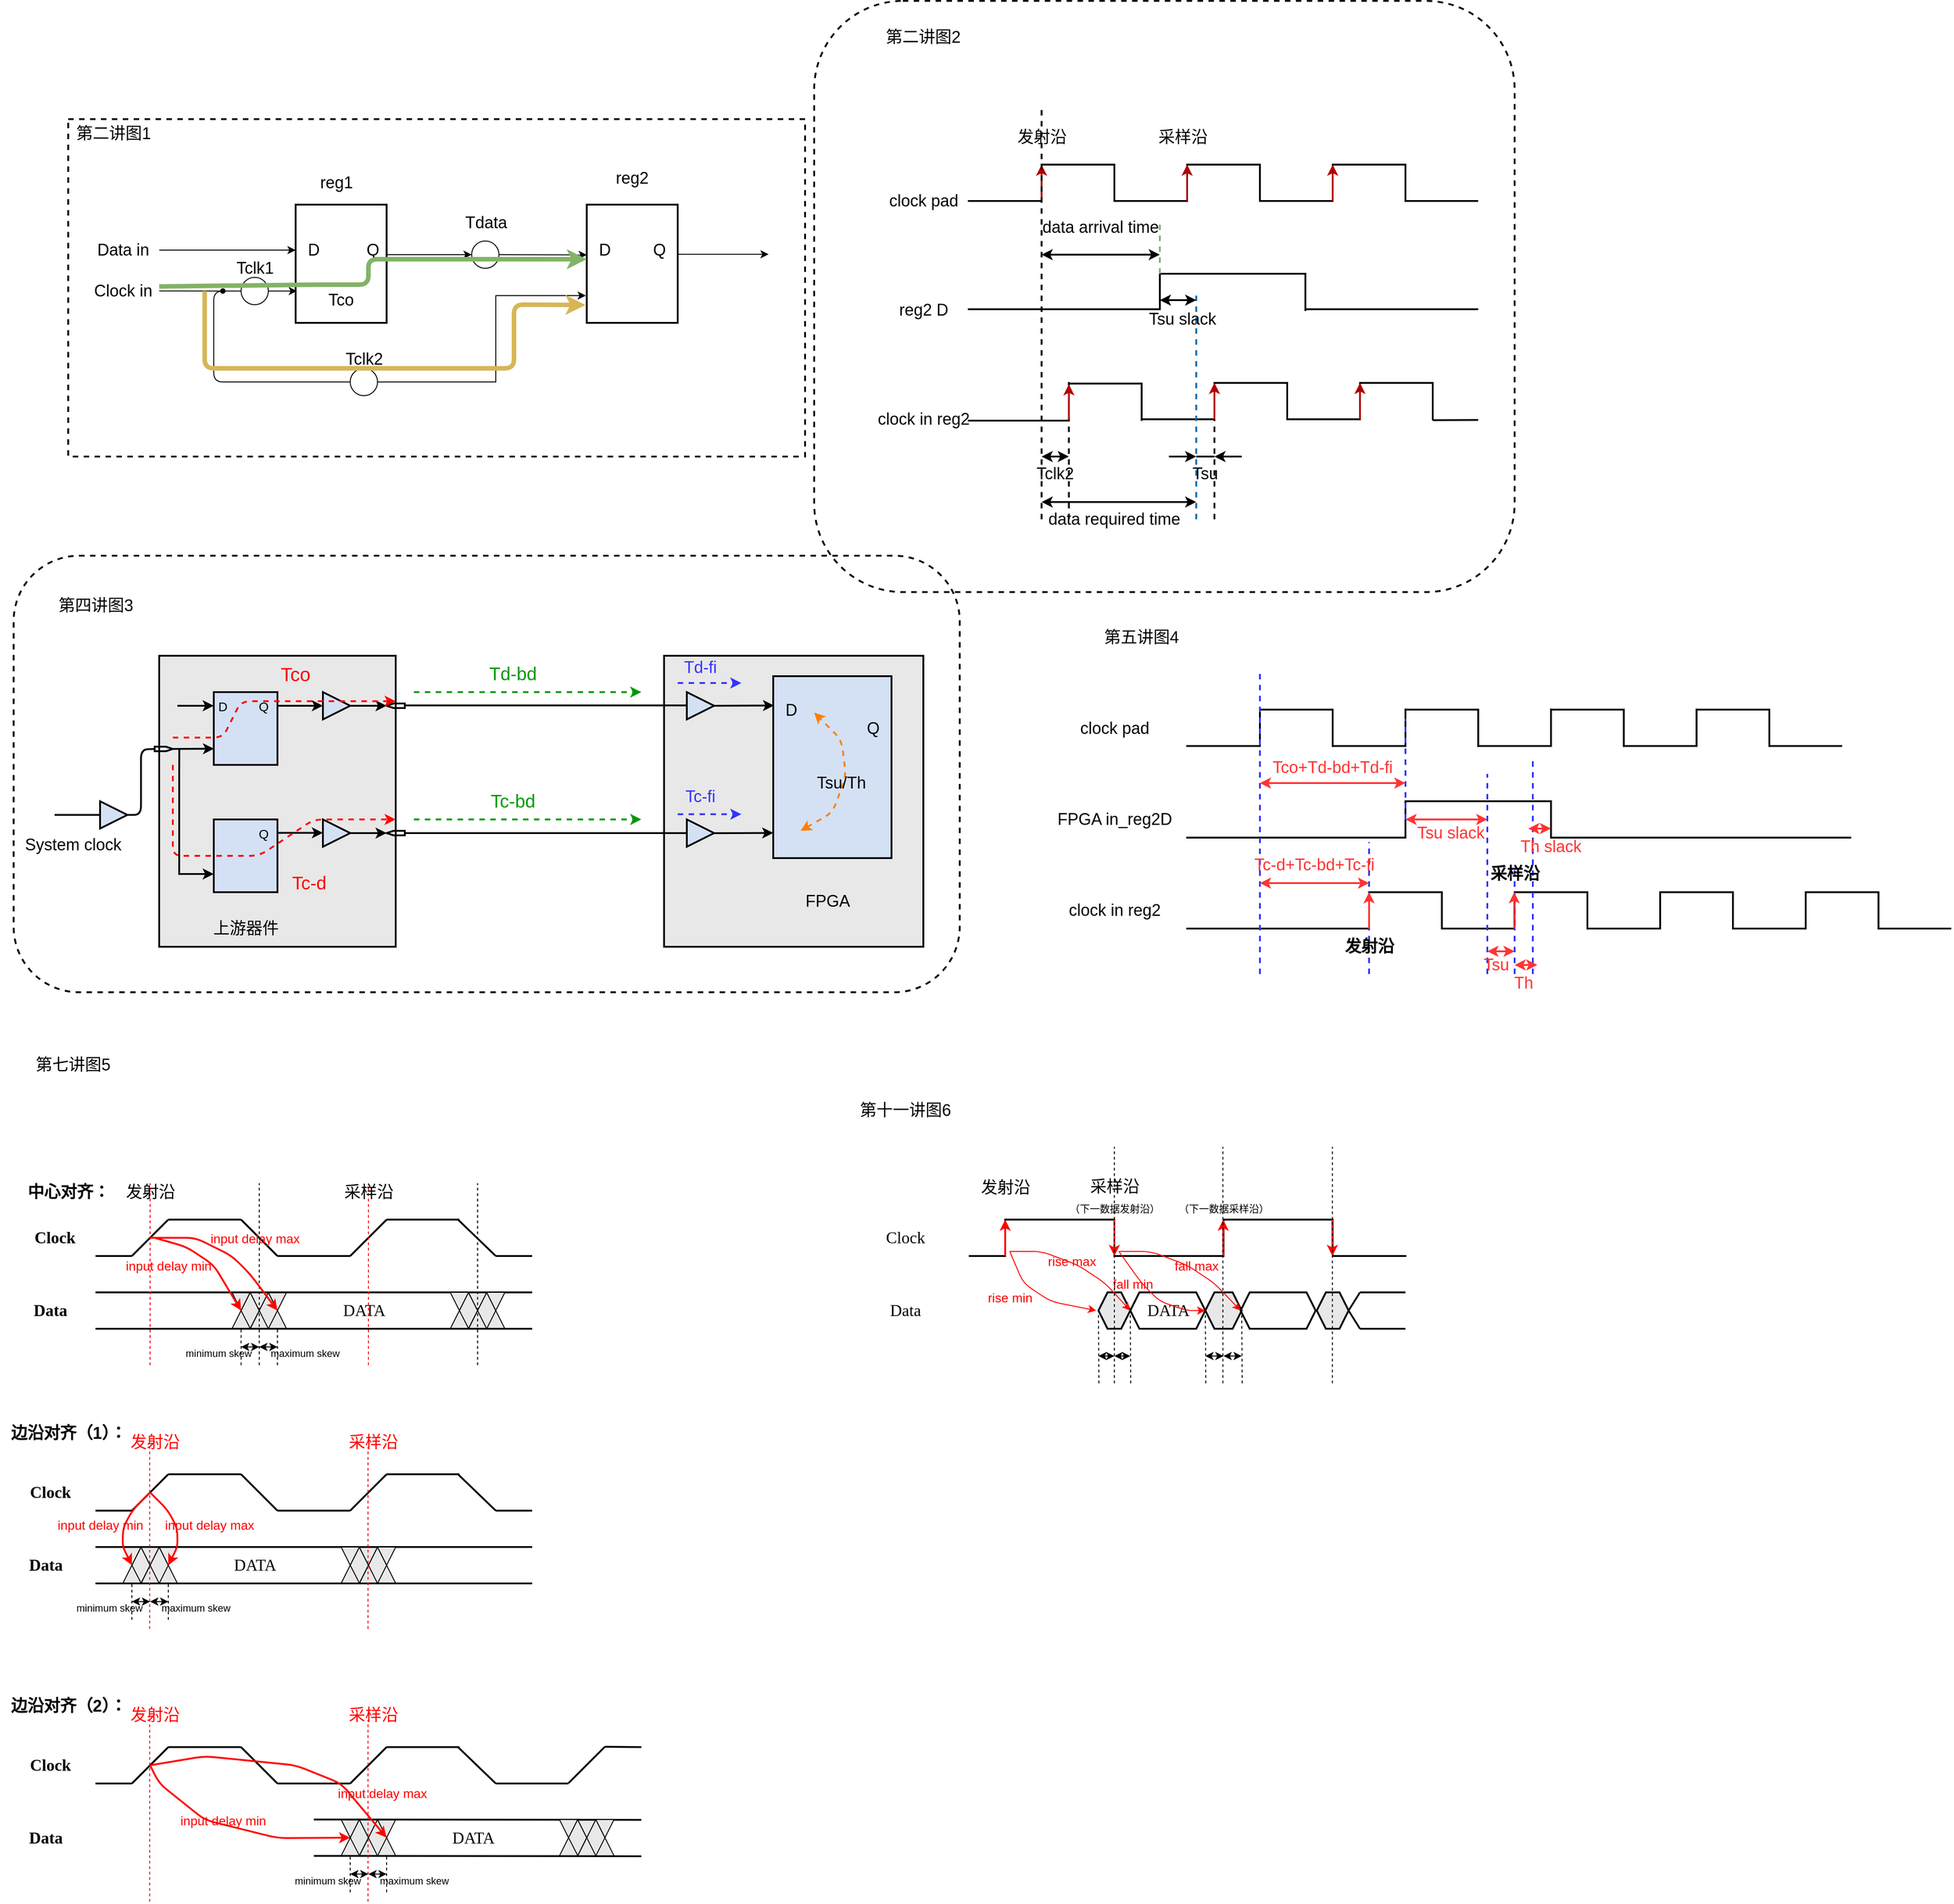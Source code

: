 <mxfile version="14.9.8" type="github">
  <diagram id="lkhqYN3q01pNEpYUq4vx" name="Page-1">
    <mxGraphModel dx="1768" dy="1906" grid="1" gridSize="10" guides="1" tooltips="1" connect="1" arrows="1" fold="1" page="0" pageScale="1" pageWidth="827" pageHeight="1169" math="0" shadow="0">
      <root>
        <mxCell id="0" />
        <mxCell id="1" parent="0" />
        <mxCell id="USP_9mEqmEUjSbpP8-R_-299" value="" style="triangle;whiteSpace=wrap;html=1;fontSize=18;strokeWidth=1;direction=north;fillColor=#E8E8E8;" vertex="1" parent="1">
          <mxGeometry x="-370" y="-160" width="40" height="40" as="geometry" />
        </mxCell>
        <mxCell id="USP_9mEqmEUjSbpP8-R_-300" value="" style="triangle;whiteSpace=wrap;html=1;fontSize=18;strokeWidth=1;direction=north;fillColor=#E8E8E8;" vertex="1" parent="1">
          <mxGeometry x="-350" y="-160" width="40" height="40" as="geometry" />
        </mxCell>
        <mxCell id="USP_9mEqmEUjSbpP8-R_-301" value="" style="triangle;whiteSpace=wrap;html=1;fontSize=18;strokeWidth=1;fillColor=#E8E8E8;direction=south;" vertex="1" parent="1">
          <mxGeometry x="-350" y="-160" width="20" height="20" as="geometry" />
        </mxCell>
        <mxCell id="USP_9mEqmEUjSbpP8-R_-277" value="" style="triangle;whiteSpace=wrap;html=1;fontSize=18;strokeWidth=1;direction=north;fillColor=#E8E8E8;" vertex="1" parent="1">
          <mxGeometry x="-610" y="-160" width="40" height="40" as="geometry" />
        </mxCell>
        <mxCell id="USP_9mEqmEUjSbpP8-R_-280" value="" style="triangle;whiteSpace=wrap;html=1;fontSize=18;strokeWidth=1;direction=north;fillColor=#E8E8E8;" vertex="1" parent="1">
          <mxGeometry x="-590" y="-160" width="40" height="40" as="geometry" />
        </mxCell>
        <mxCell id="USP_9mEqmEUjSbpP8-R_-288" value="" style="triangle;whiteSpace=wrap;html=1;fontSize=18;strokeWidth=1;fillColor=#E8E8E8;direction=south;" vertex="1" parent="1">
          <mxGeometry x="-590" y="-160" width="20" height="20" as="geometry" />
        </mxCell>
        <mxCell id="USP_9mEqmEUjSbpP8-R_-287" value="" style="triangle;whiteSpace=wrap;html=1;fontSize=18;strokeWidth=1;fillColor=#E8E8E8;direction=south;" vertex="1" parent="1">
          <mxGeometry x="-570" y="-160" width="20" height="20" as="geometry" />
        </mxCell>
        <mxCell id="USP_9mEqmEUjSbpP8-R_-286" value="" style="triangle;whiteSpace=wrap;html=1;fontSize=18;strokeWidth=1;fillColor=#E8E8E8;direction=south;" vertex="1" parent="1">
          <mxGeometry x="-610" y="-160" width="20" height="20" as="geometry" />
        </mxCell>
        <mxCell id="USP_9mEqmEUjSbpP8-R_-49" value="" style="rounded=0;whiteSpace=wrap;html=1;fontSize=18;strokeWidth=2;fillColor=none;dashed=1;" vertex="1" parent="1">
          <mxGeometry x="-790" y="-1450" width="810" height="371" as="geometry" />
        </mxCell>
        <mxCell id="USP_9mEqmEUjSbpP8-R_-186" value="" style="rounded=1;whiteSpace=wrap;html=1;fontSize=18;strokeWidth=2;fillColor=none;dashed=1;" vertex="1" parent="1">
          <mxGeometry x="-850" y="-970" width="1040" height="480" as="geometry" />
        </mxCell>
        <mxCell id="USP_9mEqmEUjSbpP8-R_-113" value="" style="rounded=1;whiteSpace=wrap;html=1;fontSize=18;strokeWidth=2;dashed=1;fillColor=none;" vertex="1" parent="1">
          <mxGeometry x="30" y="-1580" width="770" height="650" as="geometry" />
        </mxCell>
        <mxCell id="USP_9mEqmEUjSbpP8-R_-173" value="" style="rounded=0;whiteSpace=wrap;html=1;fontSize=18;strokeWidth=2;fillColor=#E8E8E8;" vertex="1" parent="1">
          <mxGeometry x="-135" y="-860" width="285" height="320" as="geometry" />
        </mxCell>
        <mxCell id="USP_9mEqmEUjSbpP8-R_-158" value="" style="rounded=0;whiteSpace=wrap;html=1;fontSize=18;strokeWidth=2;fillColor=#E8E8E8;" vertex="1" parent="1">
          <mxGeometry x="-690" y="-860" width="260" height="320" as="geometry" />
        </mxCell>
        <mxCell id="USP_9mEqmEUjSbpP8-R_-1" value="" style="rounded=0;whiteSpace=wrap;html=1;strokeWidth=2;" vertex="1" parent="1">
          <mxGeometry x="-540" y="-1356" width="100" height="130" as="geometry" />
        </mxCell>
        <mxCell id="USP_9mEqmEUjSbpP8-R_-2" value="" style="rounded=0;whiteSpace=wrap;html=1;strokeWidth=2;" vertex="1" parent="1">
          <mxGeometry x="-220" y="-1356" width="100" height="130" as="geometry" />
        </mxCell>
        <mxCell id="USP_9mEqmEUjSbpP8-R_-3" value="" style="ellipse;whiteSpace=wrap;html=1;aspect=fixed;" vertex="1" parent="1">
          <mxGeometry x="-346.5" y="-1316" width="30" height="30" as="geometry" />
        </mxCell>
        <mxCell id="USP_9mEqmEUjSbpP8-R_-4" value="" style="endArrow=classic;html=1;" edge="1" parent="1">
          <mxGeometry width="50" height="50" relative="1" as="geometry">
            <mxPoint x="-690" y="-1306" as="sourcePoint" />
            <mxPoint x="-540" y="-1306" as="targetPoint" />
          </mxGeometry>
        </mxCell>
        <mxCell id="USP_9mEqmEUjSbpP8-R_-5" value="" style="endArrow=classic;html=1;entryX=0;entryY=0.5;entryDx=0;entryDy=0;" edge="1" parent="1" target="USP_9mEqmEUjSbpP8-R_-3">
          <mxGeometry width="50" height="50" relative="1" as="geometry">
            <mxPoint x="-439" y="-1301" as="sourcePoint" />
            <mxPoint x="-390" y="-1346" as="targetPoint" />
          </mxGeometry>
        </mxCell>
        <mxCell id="USP_9mEqmEUjSbpP8-R_-6" value="" style="endArrow=classic;html=1;entryX=0.001;entryY=0.425;entryDx=0;entryDy=0;entryPerimeter=0;exitX=1;exitY=0.5;exitDx=0;exitDy=0;" edge="1" parent="1" source="USP_9mEqmEUjSbpP8-R_-3" target="USP_9mEqmEUjSbpP8-R_-2">
          <mxGeometry width="50" height="50" relative="1" as="geometry">
            <mxPoint x="-316" y="-1296" as="sourcePoint" />
            <mxPoint x="-266" y="-1346" as="targetPoint" />
          </mxGeometry>
        </mxCell>
        <mxCell id="USP_9mEqmEUjSbpP8-R_-7" value="" style="endArrow=classic;html=1;" edge="1" parent="1">
          <mxGeometry width="50" height="50" relative="1" as="geometry">
            <mxPoint x="-120" y="-1301.42" as="sourcePoint" />
            <mxPoint x="-20" y="-1301.42" as="targetPoint" />
          </mxGeometry>
        </mxCell>
        <mxCell id="USP_9mEqmEUjSbpP8-R_-9" value="" style="ellipse;whiteSpace=wrap;html=1;aspect=fixed;" vertex="1" parent="1">
          <mxGeometry x="-600" y="-1276" width="30" height="30" as="geometry" />
        </mxCell>
        <mxCell id="USP_9mEqmEUjSbpP8-R_-12" value="" style="endArrow=classic;html=1;exitX=1;exitY=0.5;exitDx=0;exitDy=0;entryX=0.014;entryY=0.731;entryDx=0;entryDy=0;entryPerimeter=0;" edge="1" parent="1" source="USP_9mEqmEUjSbpP8-R_-9" target="USP_9mEqmEUjSbpP8-R_-1">
          <mxGeometry width="50" height="50" relative="1" as="geometry">
            <mxPoint x="-590" y="-1216" as="sourcePoint" />
            <mxPoint x="-539" y="-1262" as="targetPoint" />
          </mxGeometry>
        </mxCell>
        <mxCell id="USP_9mEqmEUjSbpP8-R_-34" value="" style="edgeStyle=none;rounded=0;orthogonalLoop=1;jettySize=auto;html=1;" edge="1" parent="1" source="USP_9mEqmEUjSbpP8-R_-19">
          <mxGeometry relative="1" as="geometry">
            <mxPoint x="-221" y="-1256" as="targetPoint" />
            <Array as="points">
              <mxPoint x="-320" y="-1161" />
              <mxPoint x="-320" y="-1256" />
              <mxPoint x="-290" y="-1256" />
            </Array>
          </mxGeometry>
        </mxCell>
        <mxCell id="USP_9mEqmEUjSbpP8-R_-19" value="" style="ellipse;whiteSpace=wrap;html=1;aspect=fixed;" vertex="1" parent="1">
          <mxGeometry x="-480" y="-1176" width="30" height="30" as="geometry" />
        </mxCell>
        <mxCell id="USP_9mEqmEUjSbpP8-R_-27" value="" style="endArrow=none;html=1;entryX=0;entryY=0.5;entryDx=0;entryDy=0;exitX=0;exitY=0.5;exitDx=0;exitDy=0;" edge="1" parent="1" source="USP_9mEqmEUjSbpP8-R_-19" target="USP_9mEqmEUjSbpP8-R_-9">
          <mxGeometry width="50" height="50" relative="1" as="geometry">
            <mxPoint x="-630" y="-1156" as="sourcePoint" />
            <mxPoint x="-610" y="-1256" as="targetPoint" />
            <Array as="points">
              <mxPoint x="-630" y="-1161" />
              <mxPoint x="-630" y="-1261" />
            </Array>
          </mxGeometry>
        </mxCell>
        <mxCell id="USP_9mEqmEUjSbpP8-R_-32" value="" style="endArrow=none;html=1;" edge="1" parent="1">
          <mxGeometry width="50" height="50" relative="1" as="geometry">
            <mxPoint x="-690" y="-1261.17" as="sourcePoint" />
            <mxPoint x="-620" y="-1261" as="targetPoint" />
          </mxGeometry>
        </mxCell>
        <mxCell id="USP_9mEqmEUjSbpP8-R_-33" value="" style="shape=waypoint;size=6;pointerEvents=1;points=[];fillColor=#ffffff;resizable=0;rotatable=0;perimeter=centerPerimeter;snapToPoint=1;" vertex="1" parent="1">
          <mxGeometry x="-640" y="-1281" width="40" height="40" as="geometry" />
        </mxCell>
        <mxCell id="USP_9mEqmEUjSbpP8-R_-35" value="&lt;font style=&quot;font-size: 18px&quot;&gt;Data in&lt;/font&gt;" style="text;html=1;align=center;verticalAlign=middle;resizable=0;points=[];autosize=1;strokeColor=none;" vertex="1" parent="1">
          <mxGeometry x="-765" y="-1316" width="70" height="20" as="geometry" />
        </mxCell>
        <mxCell id="USP_9mEqmEUjSbpP8-R_-36" value="Clock in" style="text;html=1;align=center;verticalAlign=middle;resizable=0;points=[];autosize=1;strokeColor=none;fontSize=18;" vertex="1" parent="1">
          <mxGeometry x="-770" y="-1276" width="80" height="30" as="geometry" />
        </mxCell>
        <mxCell id="USP_9mEqmEUjSbpP8-R_-37" value="Tclk1" style="text;html=1;align=center;verticalAlign=middle;resizable=0;points=[];autosize=1;strokeColor=none;fontSize=18;" vertex="1" parent="1">
          <mxGeometry x="-615" y="-1301" width="60" height="30" as="geometry" />
        </mxCell>
        <mxCell id="USP_9mEqmEUjSbpP8-R_-38" value="Tclk2" style="text;html=1;align=center;verticalAlign=middle;resizable=0;points=[];autosize=1;strokeColor=none;fontSize=18;" vertex="1" parent="1">
          <mxGeometry x="-495" y="-1201" width="60" height="30" as="geometry" />
        </mxCell>
        <mxCell id="USP_9mEqmEUjSbpP8-R_-39" value="Tdata" style="text;html=1;align=center;verticalAlign=middle;resizable=0;points=[];autosize=1;strokeColor=none;fontSize=18;" vertex="1" parent="1">
          <mxGeometry x="-361.5" y="-1351" width="60" height="30" as="geometry" />
        </mxCell>
        <mxCell id="USP_9mEqmEUjSbpP8-R_-40" value="D" style="text;html=1;strokeColor=none;fillColor=none;align=center;verticalAlign=middle;whiteSpace=wrap;rounded=0;fontSize=18;" vertex="1" parent="1">
          <mxGeometry x="-540" y="-1316" width="40" height="20" as="geometry" />
        </mxCell>
        <mxCell id="USP_9mEqmEUjSbpP8-R_-41" value="Q" style="text;html=1;strokeColor=none;fillColor=none;align=center;verticalAlign=middle;whiteSpace=wrap;rounded=0;fontSize=18;" vertex="1" parent="1">
          <mxGeometry x="-475" y="-1316" width="40" height="20" as="geometry" />
        </mxCell>
        <mxCell id="USP_9mEqmEUjSbpP8-R_-43" value="D" style="text;html=1;strokeColor=none;fillColor=none;align=center;verticalAlign=middle;whiteSpace=wrap;rounded=0;fontSize=18;" vertex="1" parent="1">
          <mxGeometry x="-220" y="-1316" width="40" height="20" as="geometry" />
        </mxCell>
        <mxCell id="USP_9mEqmEUjSbpP8-R_-44" value="Q" style="text;html=1;strokeColor=none;fillColor=none;align=center;verticalAlign=middle;whiteSpace=wrap;rounded=0;fontSize=18;" vertex="1" parent="1">
          <mxGeometry x="-160" y="-1316" width="40" height="20" as="geometry" />
        </mxCell>
        <mxCell id="USP_9mEqmEUjSbpP8-R_-45" value="Tco" style="text;html=1;strokeColor=none;fillColor=none;align=center;verticalAlign=middle;whiteSpace=wrap;rounded=0;fontSize=18;" vertex="1" parent="1">
          <mxGeometry x="-510" y="-1261" width="40" height="20" as="geometry" />
        </mxCell>
        <mxCell id="USP_9mEqmEUjSbpP8-R_-46" value="" style="endArrow=classic;html=1;fontSize=18;strokeWidth=5;fillColor=#d5e8d4;strokeColor=#82b366;entryX=0;entryY=1;entryDx=0;entryDy=0;" edge="1" parent="1" target="USP_9mEqmEUjSbpP8-R_-43">
          <mxGeometry width="50" height="50" relative="1" as="geometry">
            <mxPoint x="-690" y="-1266" as="sourcePoint" />
            <mxPoint x="-460" y="-1296" as="targetPoint" />
            <Array as="points">
              <mxPoint x="-520" y="-1268" />
              <mxPoint x="-460" y="-1268" />
              <mxPoint x="-460" y="-1296" />
            </Array>
          </mxGeometry>
        </mxCell>
        <mxCell id="USP_9mEqmEUjSbpP8-R_-48" value="" style="endArrow=classic;html=1;fontSize=18;strokeWidth=5;entryX=-0.014;entryY=0.849;entryDx=0;entryDy=0;entryPerimeter=0;fillColor=#fff2cc;strokeColor=#d6b656;" edge="1" parent="1" target="USP_9mEqmEUjSbpP8-R_-2">
          <mxGeometry width="50" height="50" relative="1" as="geometry">
            <mxPoint x="-640" y="-1261" as="sourcePoint" />
            <mxPoint x="-300" y="-1276" as="targetPoint" />
            <Array as="points">
              <mxPoint x="-640" y="-1176" />
              <mxPoint x="-300" y="-1176" />
              <mxPoint x="-300" y="-1246" />
            </Array>
          </mxGeometry>
        </mxCell>
        <mxCell id="USP_9mEqmEUjSbpP8-R_-50" value="第二讲图1" style="text;html=1;strokeColor=none;fillColor=none;align=center;verticalAlign=middle;whiteSpace=wrap;rounded=0;dashed=1;fontSize=18;" vertex="1" parent="1">
          <mxGeometry x="-785" y="-1444" width="90" height="20" as="geometry" />
        </mxCell>
        <mxCell id="USP_9mEqmEUjSbpP8-R_-53" value="第二讲图2" style="text;html=1;strokeColor=none;fillColor=none;align=center;verticalAlign=middle;whiteSpace=wrap;rounded=0;dashed=1;fontSize=18;" vertex="1" parent="1">
          <mxGeometry x="105" y="-1550" width="90" height="20" as="geometry" />
        </mxCell>
        <mxCell id="USP_9mEqmEUjSbpP8-R_-54" value="" style="shape=partialRectangle;whiteSpace=wrap;html=1;top=0;left=0;fillColor=none;fontSize=18;strokeWidth=2;" vertex="1" parent="1">
          <mxGeometry x="200" y="-1400" width="80" height="40" as="geometry" />
        </mxCell>
        <mxCell id="USP_9mEqmEUjSbpP8-R_-56" value="" style="shape=partialRectangle;whiteSpace=wrap;html=1;bottom=0;right=0;fillColor=none;fontSize=18;strokeWidth=2;flipH=1;" vertex="1" parent="1">
          <mxGeometry x="280" y="-1400" width="80" height="40" as="geometry" />
        </mxCell>
        <mxCell id="USP_9mEqmEUjSbpP8-R_-57" value="" style="shape=partialRectangle;whiteSpace=wrap;html=1;top=0;left=0;fillColor=none;fontSize=18;strokeWidth=2;" vertex="1" parent="1">
          <mxGeometry x="360" y="-1400" width="80" height="40" as="geometry" />
        </mxCell>
        <mxCell id="USP_9mEqmEUjSbpP8-R_-58" value="" style="shape=partialRectangle;whiteSpace=wrap;html=1;top=0;left=0;fillColor=none;fontSize=18;strokeWidth=2;flipV=1;" vertex="1" parent="1">
          <mxGeometry x="440" y="-1400" width="80" height="40" as="geometry" />
        </mxCell>
        <mxCell id="USP_9mEqmEUjSbpP8-R_-59" value="" style="shape=partialRectangle;whiteSpace=wrap;html=1;top=0;left=0;fillColor=none;fontSize=18;strokeWidth=2;" vertex="1" parent="1">
          <mxGeometry x="520" y="-1400" width="80" height="40" as="geometry" />
        </mxCell>
        <mxCell id="USP_9mEqmEUjSbpP8-R_-66" value="" style="shape=partialRectangle;whiteSpace=wrap;html=1;top=0;left=0;fillColor=none;fontSize=18;strokeWidth=2;flipV=1;" vertex="1" parent="1">
          <mxGeometry x="600" y="-1400" width="80" height="40" as="geometry" />
        </mxCell>
        <mxCell id="USP_9mEqmEUjSbpP8-R_-67" value="" style="endArrow=none;html=1;fontSize=18;strokeWidth=2;" edge="1" parent="1">
          <mxGeometry width="50" height="50" relative="1" as="geometry">
            <mxPoint x="680" y="-1360" as="sourcePoint" />
            <mxPoint x="760" y="-1360" as="targetPoint" />
          </mxGeometry>
        </mxCell>
        <mxCell id="USP_9mEqmEUjSbpP8-R_-69" value="" style="shape=partialRectangle;whiteSpace=wrap;html=1;top=0;left=0;fillColor=none;fontSize=18;strokeWidth=2;" vertex="1" parent="1">
          <mxGeometry x="200" y="-1160" width="110" height="41.5" as="geometry" />
        </mxCell>
        <mxCell id="USP_9mEqmEUjSbpP8-R_-70" value="" style="shape=partialRectangle;whiteSpace=wrap;html=1;bottom=0;right=0;fillColor=none;fontSize=18;strokeWidth=2;flipH=1;" vertex="1" parent="1">
          <mxGeometry x="310" y="-1159.25" width="80" height="40" as="geometry" />
        </mxCell>
        <mxCell id="USP_9mEqmEUjSbpP8-R_-71" value="" style="shape=partialRectangle;whiteSpace=wrap;html=1;top=0;left=0;fillColor=none;fontSize=18;strokeWidth=2;" vertex="1" parent="1">
          <mxGeometry x="390" y="-1160" width="80" height="40" as="geometry" />
        </mxCell>
        <mxCell id="USP_9mEqmEUjSbpP8-R_-72" value="" style="shape=partialRectangle;whiteSpace=wrap;html=1;top=0;left=0;fillColor=none;fontSize=18;strokeWidth=2;flipV=1;" vertex="1" parent="1">
          <mxGeometry x="470" y="-1160" width="80" height="40" as="geometry" />
        </mxCell>
        <mxCell id="USP_9mEqmEUjSbpP8-R_-73" value="" style="shape=partialRectangle;whiteSpace=wrap;html=1;top=0;left=0;fillColor=none;fontSize=18;strokeWidth=2;" vertex="1" parent="1">
          <mxGeometry x="550" y="-1160" width="80" height="40" as="geometry" />
        </mxCell>
        <mxCell id="USP_9mEqmEUjSbpP8-R_-74" value="" style="shape=partialRectangle;whiteSpace=wrap;html=1;top=0;left=0;fillColor=none;fontSize=18;strokeWidth=2;flipV=1;" vertex="1" parent="1">
          <mxGeometry x="630" y="-1160" width="80" height="40" as="geometry" />
        </mxCell>
        <mxCell id="USP_9mEqmEUjSbpP8-R_-75" value="" style="endArrow=none;html=1;fontSize=18;strokeWidth=2;" edge="1" parent="1">
          <mxGeometry width="50" height="50" relative="1" as="geometry">
            <mxPoint x="710" y="-1119" as="sourcePoint" />
            <mxPoint x="760" y="-1119.25" as="targetPoint" />
          </mxGeometry>
        </mxCell>
        <mxCell id="USP_9mEqmEUjSbpP8-R_-76" value="" style="shape=partialRectangle;whiteSpace=wrap;html=1;top=0;left=0;fillColor=none;fontSize=18;strokeWidth=2;" vertex="1" parent="1">
          <mxGeometry x="200" y="-1280" width="210" height="39" as="geometry" />
        </mxCell>
        <mxCell id="USP_9mEqmEUjSbpP8-R_-77" value="" style="shape=partialRectangle;whiteSpace=wrap;html=1;top=0;left=0;fillColor=none;fontSize=18;strokeWidth=2;flipV=1;" vertex="1" parent="1">
          <mxGeometry x="410" y="-1280" width="160" height="40" as="geometry" />
        </mxCell>
        <mxCell id="USP_9mEqmEUjSbpP8-R_-79" value="" style="endArrow=none;html=1;fontSize=18;strokeWidth=2;" edge="1" parent="1">
          <mxGeometry width="50" height="50" relative="1" as="geometry">
            <mxPoint x="570" y="-1241" as="sourcePoint" />
            <mxPoint x="760" y="-1241" as="targetPoint" />
          </mxGeometry>
        </mxCell>
        <mxCell id="USP_9mEqmEUjSbpP8-R_-80" value="clock pad" style="text;html=1;align=center;verticalAlign=middle;resizable=0;points=[];autosize=1;strokeColor=none;fontSize=18;" vertex="1" parent="1">
          <mxGeometry x="105" y="-1375" width="90" height="30" as="geometry" />
        </mxCell>
        <mxCell id="USP_9mEqmEUjSbpP8-R_-81" value="reg2 D" style="text;html=1;align=center;verticalAlign=middle;resizable=0;points=[];autosize=1;strokeColor=none;fontSize=18;" vertex="1" parent="1">
          <mxGeometry x="115" y="-1255" width="70" height="30" as="geometry" />
        </mxCell>
        <mxCell id="USP_9mEqmEUjSbpP8-R_-82" value="reg1" style="text;html=1;strokeColor=none;fillColor=none;align=center;verticalAlign=middle;whiteSpace=wrap;rounded=0;fontSize=18;" vertex="1" parent="1">
          <mxGeometry x="-515" y="-1390" width="40" height="20" as="geometry" />
        </mxCell>
        <mxCell id="USP_9mEqmEUjSbpP8-R_-83" value="reg2" style="text;html=1;strokeColor=none;fillColor=none;align=center;verticalAlign=middle;whiteSpace=wrap;rounded=0;fontSize=18;" vertex="1" parent="1">
          <mxGeometry x="-190" y="-1395" width="40" height="20" as="geometry" />
        </mxCell>
        <mxCell id="USP_9mEqmEUjSbpP8-R_-84" value="clock in reg2" style="text;html=1;align=center;verticalAlign=middle;resizable=0;points=[];autosize=1;strokeColor=none;fontSize=18;" vertex="1" parent="1">
          <mxGeometry x="90" y="-1135" width="120" height="30" as="geometry" />
        </mxCell>
        <mxCell id="USP_9mEqmEUjSbpP8-R_-85" value="" style="endArrow=classic;html=1;fontSize=18;strokeWidth=2;entryX=0;entryY=0;entryDx=0;entryDy=0;fillColor=#e51400;strokeColor=#B20000;" edge="1" parent="1" target="USP_9mEqmEUjSbpP8-R_-56">
          <mxGeometry width="50" height="50" relative="1" as="geometry">
            <mxPoint x="280" y="-1360" as="sourcePoint" />
            <mxPoint x="330" y="-1410" as="targetPoint" />
          </mxGeometry>
        </mxCell>
        <mxCell id="USP_9mEqmEUjSbpP8-R_-86" value="" style="endArrow=classic;html=1;fontSize=18;strokeWidth=2;entryX=0;entryY=0;entryDx=0;entryDy=0;fillColor=#e51400;strokeColor=#B20000;" edge="1" parent="1">
          <mxGeometry width="50" height="50" relative="1" as="geometry">
            <mxPoint x="440" y="-1360" as="sourcePoint" />
            <mxPoint x="440" y="-1400" as="targetPoint" />
            <Array as="points">
              <mxPoint x="440" y="-1360" />
            </Array>
          </mxGeometry>
        </mxCell>
        <mxCell id="USP_9mEqmEUjSbpP8-R_-87" value="" style="endArrow=classic;html=1;fontSize=18;strokeWidth=2;entryX=0;entryY=0;entryDx=0;entryDy=0;fillColor=#e51400;strokeColor=#B20000;" edge="1" parent="1">
          <mxGeometry width="50" height="50" relative="1" as="geometry">
            <mxPoint x="600" y="-1360" as="sourcePoint" />
            <mxPoint x="600" y="-1400" as="targetPoint" />
          </mxGeometry>
        </mxCell>
        <mxCell id="USP_9mEqmEUjSbpP8-R_-88" value="" style="endArrow=classic;html=1;fontSize=18;strokeWidth=2;entryX=0;entryY=0;entryDx=0;entryDy=0;fillColor=#e51400;strokeColor=#B20000;" edge="1" parent="1">
          <mxGeometry width="50" height="50" relative="1" as="geometry">
            <mxPoint x="310" y="-1118.5" as="sourcePoint" />
            <mxPoint x="310" y="-1158.5" as="targetPoint" />
          </mxGeometry>
        </mxCell>
        <mxCell id="USP_9mEqmEUjSbpP8-R_-89" value="" style="endArrow=classic;html=1;fontSize=18;strokeWidth=2;entryX=0;entryY=0;entryDx=0;entryDy=0;fillColor=#e51400;strokeColor=#B20000;" edge="1" parent="1">
          <mxGeometry width="50" height="50" relative="1" as="geometry">
            <mxPoint x="470" y="-1120" as="sourcePoint" />
            <mxPoint x="470" y="-1160" as="targetPoint" />
          </mxGeometry>
        </mxCell>
        <mxCell id="USP_9mEqmEUjSbpP8-R_-90" value="" style="endArrow=classic;html=1;fontSize=18;strokeWidth=2;entryX=0;entryY=0;entryDx=0;entryDy=0;fillColor=#e51400;strokeColor=#B20000;" edge="1" parent="1">
          <mxGeometry width="50" height="50" relative="1" as="geometry">
            <mxPoint x="630" y="-1120" as="sourcePoint" />
            <mxPoint x="630" y="-1160" as="targetPoint" />
          </mxGeometry>
        </mxCell>
        <mxCell id="USP_9mEqmEUjSbpP8-R_-91" value="发射沿" style="text;html=1;align=center;verticalAlign=middle;resizable=0;points=[];autosize=1;strokeColor=none;fontSize=18;" vertex="1" parent="1">
          <mxGeometry x="245" y="-1445" width="70" height="30" as="geometry" />
        </mxCell>
        <mxCell id="USP_9mEqmEUjSbpP8-R_-92" value="采样沿" style="text;html=1;align=center;verticalAlign=middle;resizable=0;points=[];autosize=1;strokeColor=none;fontSize=18;" vertex="1" parent="1">
          <mxGeometry x="400" y="-1445" width="70" height="30" as="geometry" />
        </mxCell>
        <mxCell id="USP_9mEqmEUjSbpP8-R_-93" value="" style="endArrow=none;dashed=1;html=1;fontSize=18;strokeWidth=2;" edge="1" parent="1">
          <mxGeometry width="50" height="50" relative="1" as="geometry">
            <mxPoint x="280" y="-1010" as="sourcePoint" />
            <mxPoint x="280" y="-1460" as="targetPoint" />
          </mxGeometry>
        </mxCell>
        <mxCell id="USP_9mEqmEUjSbpP8-R_-94" value="" style="endArrow=none;dashed=1;html=1;fontSize=18;strokeWidth=2;" edge="1" parent="1">
          <mxGeometry width="50" height="50" relative="1" as="geometry">
            <mxPoint x="470" y="-1010" as="sourcePoint" />
            <mxPoint x="470" y="-1119.25" as="targetPoint" />
          </mxGeometry>
        </mxCell>
        <mxCell id="USP_9mEqmEUjSbpP8-R_-95" value="" style="endArrow=none;dashed=1;html=1;fontSize=18;strokeWidth=2;fillColor=#1ba1e2;strokeColor=#006EAF;" edge="1" parent="1">
          <mxGeometry width="50" height="50" relative="1" as="geometry">
            <mxPoint x="450" y="-1010" as="sourcePoint" />
            <mxPoint x="450" y="-1260" as="targetPoint" />
          </mxGeometry>
        </mxCell>
        <mxCell id="USP_9mEqmEUjSbpP8-R_-96" value="" style="endArrow=none;dashed=1;html=1;fontSize=18;strokeWidth=2;fillColor=#d5e8d4;strokeColor=#82b366;" edge="1" parent="1">
          <mxGeometry width="50" height="50" relative="1" as="geometry">
            <mxPoint x="410" y="-1280" as="sourcePoint" />
            <mxPoint x="410" y="-1340" as="targetPoint" />
          </mxGeometry>
        </mxCell>
        <mxCell id="USP_9mEqmEUjSbpP8-R_-97" value="" style="endArrow=classic;startArrow=classic;html=1;fontSize=18;strokeWidth=2;" edge="1" parent="1">
          <mxGeometry width="50" height="50" relative="1" as="geometry">
            <mxPoint x="280" y="-1301" as="sourcePoint" />
            <mxPoint x="410" y="-1301" as="targetPoint" />
          </mxGeometry>
        </mxCell>
        <mxCell id="USP_9mEqmEUjSbpP8-R_-98" value="" style="endArrow=classic;startArrow=classic;html=1;fontSize=18;strokeWidth=2;" edge="1" parent="1">
          <mxGeometry width="50" height="50" relative="1" as="geometry">
            <mxPoint x="410" y="-1251" as="sourcePoint" />
            <mxPoint x="450" y="-1251" as="targetPoint" />
          </mxGeometry>
        </mxCell>
        <mxCell id="USP_9mEqmEUjSbpP8-R_-99" value="" style="endArrow=none;dashed=1;html=1;fontSize=18;strokeWidth=2;" edge="1" parent="1">
          <mxGeometry width="50" height="50" relative="1" as="geometry">
            <mxPoint x="310" y="-1010" as="sourcePoint" />
            <mxPoint x="310" y="-1120" as="targetPoint" />
          </mxGeometry>
        </mxCell>
        <mxCell id="USP_9mEqmEUjSbpP8-R_-100" value="" style="endArrow=classic;startArrow=classic;html=1;fontSize=18;strokeWidth=2;" edge="1" parent="1">
          <mxGeometry width="50" height="50" relative="1" as="geometry">
            <mxPoint x="280" y="-1079" as="sourcePoint" />
            <mxPoint x="310" y="-1079" as="targetPoint" />
          </mxGeometry>
        </mxCell>
        <mxCell id="USP_9mEqmEUjSbpP8-R_-102" value="" style="endArrow=classic;html=1;fontSize=18;strokeWidth=2;" edge="1" parent="1">
          <mxGeometry width="50" height="50" relative="1" as="geometry">
            <mxPoint x="420" y="-1079" as="sourcePoint" />
            <mxPoint x="450" y="-1079" as="targetPoint" />
          </mxGeometry>
        </mxCell>
        <mxCell id="USP_9mEqmEUjSbpP8-R_-103" value="" style="endArrow=none;html=1;fontSize=18;strokeWidth=2;" edge="1" parent="1">
          <mxGeometry width="50" height="50" relative="1" as="geometry">
            <mxPoint x="450" y="-1079" as="sourcePoint" />
            <mxPoint x="470" y="-1079" as="targetPoint" />
          </mxGeometry>
        </mxCell>
        <mxCell id="USP_9mEqmEUjSbpP8-R_-104" value="" style="endArrow=classic;html=1;fontSize=18;strokeWidth=2;" edge="1" parent="1">
          <mxGeometry width="50" height="50" relative="1" as="geometry">
            <mxPoint x="500" y="-1079" as="sourcePoint" />
            <mxPoint x="470" y="-1079" as="targetPoint" />
          </mxGeometry>
        </mxCell>
        <mxCell id="USP_9mEqmEUjSbpP8-R_-105" value="data arrival time" style="text;html=1;strokeColor=none;fillColor=none;align=center;verticalAlign=middle;whiteSpace=wrap;rounded=0;fontSize=18;" vertex="1" parent="1">
          <mxGeometry x="270" y="-1341" width="150" height="20" as="geometry" />
        </mxCell>
        <mxCell id="USP_9mEqmEUjSbpP8-R_-106" value="Tsu slack" style="text;html=1;strokeColor=none;fillColor=none;align=center;verticalAlign=middle;whiteSpace=wrap;rounded=0;fontSize=18;" vertex="1" parent="1">
          <mxGeometry x="390" y="-1240" width="90" height="20" as="geometry" />
        </mxCell>
        <mxCell id="USP_9mEqmEUjSbpP8-R_-107" value="Tclk2" style="text;html=1;strokeColor=none;fillColor=none;align=center;verticalAlign=middle;whiteSpace=wrap;rounded=0;fontSize=18;" vertex="1" parent="1">
          <mxGeometry x="275" y="-1070" width="40" height="20" as="geometry" />
        </mxCell>
        <mxCell id="USP_9mEqmEUjSbpP8-R_-109" value="Tsu" style="text;html=1;strokeColor=none;fillColor=none;align=center;verticalAlign=middle;whiteSpace=wrap;rounded=0;fontSize=18;" vertex="1" parent="1">
          <mxGeometry x="440" y="-1070" width="40" height="20" as="geometry" />
        </mxCell>
        <mxCell id="USP_9mEqmEUjSbpP8-R_-111" value="" style="endArrow=classic;startArrow=classic;html=1;fontSize=18;strokeWidth=2;" edge="1" parent="1">
          <mxGeometry width="50" height="50" relative="1" as="geometry">
            <mxPoint x="280" y="-1029" as="sourcePoint" />
            <mxPoint x="450" y="-1029" as="targetPoint" />
          </mxGeometry>
        </mxCell>
        <mxCell id="USP_9mEqmEUjSbpP8-R_-112" value="data required time" style="text;html=1;strokeColor=none;fillColor=none;align=center;verticalAlign=middle;whiteSpace=wrap;rounded=0;fontSize=18;" vertex="1" parent="1">
          <mxGeometry x="280" y="-1020" width="160" height="20" as="geometry" />
        </mxCell>
        <mxCell id="USP_9mEqmEUjSbpP8-R_-114" value="第四讲图3" style="text;html=1;align=center;verticalAlign=middle;resizable=0;points=[];autosize=1;strokeColor=none;fontSize=18;" vertex="1" parent="1">
          <mxGeometry x="-810" y="-930" width="100" height="30" as="geometry" />
        </mxCell>
        <mxCell id="USP_9mEqmEUjSbpP8-R_-118" value="" style="rounded=0;whiteSpace=wrap;html=1;fontSize=18;strokeWidth=2;fillColor=#D4E1F5;" vertex="1" parent="1">
          <mxGeometry x="-630" y="-820" width="70" height="80" as="geometry" />
        </mxCell>
        <mxCell id="USP_9mEqmEUjSbpP8-R_-119" value="" style="rounded=0;whiteSpace=wrap;html=1;fontSize=18;strokeWidth=2;fillColor=#D4E1F5;" vertex="1" parent="1">
          <mxGeometry x="-630" y="-680" width="70" height="80" as="geometry" />
        </mxCell>
        <mxCell id="USP_9mEqmEUjSbpP8-R_-146" value="" style="edgeStyle=none;rounded=0;orthogonalLoop=1;jettySize=auto;html=1;fontSize=18;strokeWidth=2;" edge="1" parent="1" source="USP_9mEqmEUjSbpP8-R_-120" target="USP_9mEqmEUjSbpP8-R_-143">
          <mxGeometry relative="1" as="geometry" />
        </mxCell>
        <mxCell id="USP_9mEqmEUjSbpP8-R_-120" value="" style="triangle;whiteSpace=wrap;html=1;fontSize=18;strokeWidth=2;fillColor=#D4E1F5;" vertex="1" parent="1">
          <mxGeometry x="-510" y="-820" width="30" height="30" as="geometry" />
        </mxCell>
        <mxCell id="USP_9mEqmEUjSbpP8-R_-147" value="" style="edgeStyle=none;rounded=0;orthogonalLoop=1;jettySize=auto;html=1;fontSize=18;strokeWidth=2;" edge="1" parent="1" source="USP_9mEqmEUjSbpP8-R_-121" target="USP_9mEqmEUjSbpP8-R_-144">
          <mxGeometry relative="1" as="geometry" />
        </mxCell>
        <mxCell id="USP_9mEqmEUjSbpP8-R_-121" value="" style="triangle;whiteSpace=wrap;html=1;fontSize=18;strokeWidth=2;fillColor=#D4E1F5;" vertex="1" parent="1">
          <mxGeometry x="-510" y="-680" width="30" height="30" as="geometry" />
        </mxCell>
        <mxCell id="USP_9mEqmEUjSbpP8-R_-122" value="" style="rounded=0;whiteSpace=wrap;html=1;fontSize=18;strokeWidth=2;fillColor=#D4E1F5;" vertex="1" parent="1">
          <mxGeometry x="-15" y="-837.5" width="130" height="200" as="geometry" />
        </mxCell>
        <mxCell id="USP_9mEqmEUjSbpP8-R_-123" value="" style="endArrow=classic;html=1;fontSize=18;strokeWidth=2;" edge="1" parent="1">
          <mxGeometry width="50" height="50" relative="1" as="geometry">
            <mxPoint x="-670" y="-805" as="sourcePoint" />
            <mxPoint x="-630" y="-805" as="targetPoint" />
          </mxGeometry>
        </mxCell>
        <mxCell id="USP_9mEqmEUjSbpP8-R_-124" value="" style="endArrow=classic;html=1;fontSize=18;strokeWidth=2;entryX=0;entryY=0.5;entryDx=0;entryDy=0;" edge="1" parent="1" target="USP_9mEqmEUjSbpP8-R_-120">
          <mxGeometry width="50" height="50" relative="1" as="geometry">
            <mxPoint x="-560" y="-805" as="sourcePoint" />
            <mxPoint x="-510" y="-850" as="targetPoint" />
          </mxGeometry>
        </mxCell>
        <mxCell id="USP_9mEqmEUjSbpP8-R_-125" value="" style="endArrow=classic;html=1;fontSize=18;strokeWidth=2;entryX=0;entryY=0.5;entryDx=0;entryDy=0;" edge="1" parent="1">
          <mxGeometry width="50" height="50" relative="1" as="geometry">
            <mxPoint x="-560" y="-665.29" as="sourcePoint" />
            <mxPoint x="-510" y="-665.29" as="targetPoint" />
          </mxGeometry>
        </mxCell>
        <mxCell id="USP_9mEqmEUjSbpP8-R_-126" value="" style="triangle;whiteSpace=wrap;html=1;fontSize=18;strokeWidth=2;fillColor=#D4E1F5;" vertex="1" parent="1">
          <mxGeometry x="-755" y="-700" width="30" height="30" as="geometry" />
        </mxCell>
        <mxCell id="USP_9mEqmEUjSbpP8-R_-127" value="" style="endArrow=none;html=1;fontSize=18;strokeWidth=2;entryX=0;entryY=0.5;entryDx=0;entryDy=0;" edge="1" parent="1" target="USP_9mEqmEUjSbpP8-R_-126">
          <mxGeometry width="50" height="50" relative="1" as="geometry">
            <mxPoint x="-805" y="-685" as="sourcePoint" />
            <mxPoint x="-755" y="-690" as="targetPoint" />
          </mxGeometry>
        </mxCell>
        <mxCell id="USP_9mEqmEUjSbpP8-R_-134" value="" style="edgeStyle=none;rounded=0;orthogonalLoop=1;jettySize=auto;html=1;fontSize=18;strokeWidth=2;entryX=0.004;entryY=0.778;entryDx=0;entryDy=0;entryPerimeter=0;exitX=0.5;exitY=0;exitDx=0;exitDy=0;" edge="1" parent="1" source="USP_9mEqmEUjSbpP8-R_-129" target="USP_9mEqmEUjSbpP8-R_-118">
          <mxGeometry relative="1" as="geometry">
            <mxPoint x="-671" y="-757" as="sourcePoint" />
          </mxGeometry>
        </mxCell>
        <mxCell id="USP_9mEqmEUjSbpP8-R_-141" value="" style="edgeStyle=none;rounded=0;orthogonalLoop=1;jettySize=auto;html=1;fontSize=18;strokeWidth=2;exitX=0.441;exitY=1.356;exitDx=0;exitDy=0;exitPerimeter=0;entryX=0;entryY=0.75;entryDx=0;entryDy=0;" edge="1" parent="1" source="USP_9mEqmEUjSbpP8-R_-129" target="USP_9mEqmEUjSbpP8-R_-119">
          <mxGeometry relative="1" as="geometry">
            <mxPoint x="-660" y="-755" as="sourcePoint" />
            <Array as="points">
              <mxPoint x="-668" y="-730" />
              <mxPoint x="-668" y="-710" />
              <mxPoint x="-668" y="-620" />
            </Array>
          </mxGeometry>
        </mxCell>
        <mxCell id="USP_9mEqmEUjSbpP8-R_-129" value="" style="shape=offPageConnector;whiteSpace=wrap;html=1;fontSize=18;strokeWidth=2;fillColor=none;flipH=1;flipV=1;direction=south;" vertex="1" parent="1">
          <mxGeometry x="-695" y="-760" width="20" height="5" as="geometry" />
        </mxCell>
        <mxCell id="USP_9mEqmEUjSbpP8-R_-135" value="" style="endArrow=none;html=1;fontSize=18;strokeWidth=2;exitX=1;exitY=0.5;exitDx=0;exitDy=0;entryX=0.5;entryY=1;entryDx=0;entryDy=0;" edge="1" parent="1" source="USP_9mEqmEUjSbpP8-R_-126" target="USP_9mEqmEUjSbpP8-R_-129">
          <mxGeometry width="50" height="50" relative="1" as="geometry">
            <mxPoint x="-725" y="-690" as="sourcePoint" />
            <mxPoint x="-675" y="-740" as="targetPoint" />
            <Array as="points">
              <mxPoint x="-710" y="-685" />
              <mxPoint x="-710" y="-757" />
            </Array>
          </mxGeometry>
        </mxCell>
        <mxCell id="USP_9mEqmEUjSbpP8-R_-143" value="" style="shape=offPageConnector;whiteSpace=wrap;html=1;fontSize=18;strokeWidth=2;fillColor=none;flipH=0;flipV=1;direction=south;" vertex="1" parent="1">
          <mxGeometry x="-440" y="-807.5" width="20" height="5" as="geometry" />
        </mxCell>
        <mxCell id="USP_9mEqmEUjSbpP8-R_-144" value="" style="shape=offPageConnector;whiteSpace=wrap;html=1;fontSize=18;strokeWidth=2;fillColor=none;flipH=0;flipV=1;direction=south;" vertex="1" parent="1">
          <mxGeometry x="-440" y="-667.5" width="20" height="5" as="geometry" />
        </mxCell>
        <mxCell id="USP_9mEqmEUjSbpP8-R_-150" value="" style="endArrow=classic;html=1;dashed=1;fontSize=18;strokeColor=#FF0000;strokeWidth=2;" edge="1" parent="1">
          <mxGeometry width="50" height="50" relative="1" as="geometry">
            <mxPoint x="-675" y="-770" as="sourcePoint" />
            <mxPoint x="-430" y="-810" as="targetPoint" />
            <Array as="points">
              <mxPoint x="-620" y="-770" />
              <mxPoint x="-600" y="-810" />
            </Array>
          </mxGeometry>
        </mxCell>
        <mxCell id="USP_9mEqmEUjSbpP8-R_-151" value="" style="endArrow=classic;html=1;dashed=1;fontSize=18;strokeColor=#FF0000;strokeWidth=2;" edge="1" parent="1">
          <mxGeometry width="50" height="50" relative="1" as="geometry">
            <mxPoint x="-675" y="-740" as="sourcePoint" />
            <mxPoint x="-430" y="-680" as="targetPoint" />
            <Array as="points">
              <mxPoint x="-675" y="-640" />
              <mxPoint x="-580" y="-640" />
              <mxPoint x="-520" y="-680" />
            </Array>
          </mxGeometry>
        </mxCell>
        <mxCell id="USP_9mEqmEUjSbpP8-R_-152" value="&lt;font style=&quot;font-size: 14px&quot;&gt;D&lt;/font&gt;" style="text;html=1;strokeColor=none;fillColor=none;align=center;verticalAlign=middle;whiteSpace=wrap;rounded=0;fontSize=18;" vertex="1" parent="1">
          <mxGeometry x="-640" y="-815" width="40" height="20" as="geometry" />
        </mxCell>
        <mxCell id="USP_9mEqmEUjSbpP8-R_-153" value="&lt;font style=&quot;font-size: 14px&quot;&gt;Q&lt;/font&gt;" style="text;html=1;strokeColor=none;fillColor=none;align=center;verticalAlign=middle;whiteSpace=wrap;rounded=0;fontSize=18;" vertex="1" parent="1">
          <mxGeometry x="-595" y="-815" width="40" height="20" as="geometry" />
        </mxCell>
        <mxCell id="USP_9mEqmEUjSbpP8-R_-154" value="&lt;font style=&quot;font-size: 14px&quot;&gt;Q&lt;/font&gt;" style="text;html=1;strokeColor=none;fillColor=none;align=center;verticalAlign=middle;whiteSpace=wrap;rounded=0;fontSize=18;" vertex="1" parent="1">
          <mxGeometry x="-595" y="-675" width="40" height="20" as="geometry" />
        </mxCell>
        <mxCell id="USP_9mEqmEUjSbpP8-R_-155" value="System clock" style="text;html=1;align=center;verticalAlign=middle;resizable=0;points=[];autosize=1;strokeColor=none;fontSize=18;" vertex="1" parent="1">
          <mxGeometry x="-845" y="-667.5" width="120" height="30" as="geometry" />
        </mxCell>
        <mxCell id="USP_9mEqmEUjSbpP8-R_-156" value="上游器件" style="text;html=1;align=center;verticalAlign=middle;resizable=0;points=[];autosize=1;strokeColor=none;fontSize=18;" vertex="1" parent="1">
          <mxGeometry x="-640" y="-575" width="90" height="30" as="geometry" />
        </mxCell>
        <mxCell id="USP_9mEqmEUjSbpP8-R_-159" value="" style="triangle;whiteSpace=wrap;html=1;fontSize=18;strokeWidth=2;fillColor=#D4E1F5;" vertex="1" parent="1">
          <mxGeometry x="-110" y="-820" width="30" height="30" as="geometry" />
        </mxCell>
        <mxCell id="USP_9mEqmEUjSbpP8-R_-160" value="" style="triangle;whiteSpace=wrap;html=1;fontSize=18;strokeWidth=2;fillColor=#D4E1F5;" vertex="1" parent="1">
          <mxGeometry x="-110" y="-680" width="30" height="30" as="geometry" />
        </mxCell>
        <mxCell id="USP_9mEqmEUjSbpP8-R_-162" value="" style="endArrow=none;html=1;fontSize=18;strokeColor=#000000;strokeWidth=2;exitX=0.5;exitY=0;exitDx=0;exitDy=0;entryX=0;entryY=0.5;entryDx=0;entryDy=0;" edge="1" parent="1" source="USP_9mEqmEUjSbpP8-R_-144" target="USP_9mEqmEUjSbpP8-R_-160">
          <mxGeometry width="50" height="50" relative="1" as="geometry">
            <mxPoint x="-410" y="-662.5" as="sourcePoint" />
            <mxPoint x="-360" y="-712.5" as="targetPoint" />
          </mxGeometry>
        </mxCell>
        <mxCell id="USP_9mEqmEUjSbpP8-R_-163" value="" style="endArrow=none;html=1;fontSize=18;strokeColor=#000000;strokeWidth=2;exitX=0.5;exitY=0;exitDx=0;exitDy=0;entryX=0;entryY=0.5;entryDx=0;entryDy=0;" edge="1" parent="1">
          <mxGeometry width="50" height="50" relative="1" as="geometry">
            <mxPoint x="-420" y="-805.34" as="sourcePoint" />
            <mxPoint x="-110.0" y="-805.34" as="targetPoint" />
          </mxGeometry>
        </mxCell>
        <mxCell id="USP_9mEqmEUjSbpP8-R_-164" value="" style="endArrow=classic;html=1;fontSize=18;strokeColor=#000000;strokeWidth=2;exitX=1;exitY=0.5;exitDx=0;exitDy=0;entryX=0.007;entryY=0.161;entryDx=0;entryDy=0;entryPerimeter=0;" edge="1" parent="1" source="USP_9mEqmEUjSbpP8-R_-159" target="USP_9mEqmEUjSbpP8-R_-122">
          <mxGeometry width="50" height="50" relative="1" as="geometry">
            <mxPoint x="-80" y="-820" as="sourcePoint" />
            <mxPoint x="-30" y="-870" as="targetPoint" />
          </mxGeometry>
        </mxCell>
        <mxCell id="USP_9mEqmEUjSbpP8-R_-165" value="" style="endArrow=classic;html=1;fontSize=18;strokeColor=#000000;strokeWidth=2;exitX=1;exitY=0.5;exitDx=0;exitDy=0;entryX=0.007;entryY=0.161;entryDx=0;entryDy=0;entryPerimeter=0;" edge="1" parent="1">
          <mxGeometry width="50" height="50" relative="1" as="geometry">
            <mxPoint x="-80.91" y="-664.9" as="sourcePoint" />
            <mxPoint x="-15.0" y="-665.2" as="targetPoint" />
          </mxGeometry>
        </mxCell>
        <mxCell id="USP_9mEqmEUjSbpP8-R_-167" value="D" style="text;html=1;strokeColor=none;fillColor=none;align=center;verticalAlign=middle;whiteSpace=wrap;rounded=0;fontSize=18;" vertex="1" parent="1">
          <mxGeometry x="-15" y="-810" width="40" height="20" as="geometry" />
        </mxCell>
        <mxCell id="USP_9mEqmEUjSbpP8-R_-168" value="Q" style="text;html=1;strokeColor=none;fillColor=none;align=center;verticalAlign=middle;whiteSpace=wrap;rounded=0;fontSize=18;" vertex="1" parent="1">
          <mxGeometry x="75" y="-790" width="40" height="20" as="geometry" />
        </mxCell>
        <mxCell id="USP_9mEqmEUjSbpP8-R_-169" value="FPGA" style="text;html=1;strokeColor=none;fillColor=none;align=center;verticalAlign=middle;whiteSpace=wrap;rounded=0;fontSize=18;" vertex="1" parent="1">
          <mxGeometry x="25" y="-600" width="40" height="20" as="geometry" />
        </mxCell>
        <mxCell id="USP_9mEqmEUjSbpP8-R_-171" value="" style="endArrow=classic;startArrow=classic;html=1;fontSize=18;strokeWidth=2;dashed=1;strokeColor=#FF8000;" edge="1" parent="1">
          <mxGeometry width="50" height="50" relative="1" as="geometry">
            <mxPoint x="15" y="-667.5" as="sourcePoint" />
            <mxPoint x="30" y="-797.5" as="targetPoint" />
            <Array as="points">
              <mxPoint x="50" y="-687.5" />
              <mxPoint x="65" y="-727.5" />
              <mxPoint x="60" y="-767.5" />
            </Array>
          </mxGeometry>
        </mxCell>
        <mxCell id="USP_9mEqmEUjSbpP8-R_-172" value="Tsu/Th" style="text;html=1;strokeColor=none;fillColor=none;align=center;verticalAlign=middle;whiteSpace=wrap;rounded=0;fontSize=18;" vertex="1" parent="1">
          <mxGeometry x="40" y="-730" width="40" height="20" as="geometry" />
        </mxCell>
        <mxCell id="USP_9mEqmEUjSbpP8-R_-174" value="&lt;font color=&quot;#ff0000&quot; style=&quot;font-size: 21px&quot;&gt;Tco&lt;/font&gt;" style="text;html=1;strokeColor=none;fillColor=none;align=center;verticalAlign=middle;whiteSpace=wrap;rounded=0;fontSize=18;" vertex="1" parent="1">
          <mxGeometry x="-560" y="-850" width="40" height="20" as="geometry" />
        </mxCell>
        <mxCell id="USP_9mEqmEUjSbpP8-R_-176" value="&lt;font color=&quot;#ff0000&quot; style=&quot;font-size: 20px&quot;&gt;Tc-d&lt;/font&gt;" style="text;html=1;strokeColor=none;fillColor=none;align=center;verticalAlign=middle;whiteSpace=wrap;rounded=0;fontSize=18;" vertex="1" parent="1">
          <mxGeometry x="-550" y="-620" width="50" height="20" as="geometry" />
        </mxCell>
        <mxCell id="USP_9mEqmEUjSbpP8-R_-177" value="" style="endArrow=classic;html=1;dashed=1;fontSize=18;strokeWidth=2;strokeColor=#009900;" edge="1" parent="1">
          <mxGeometry width="50" height="50" relative="1" as="geometry">
            <mxPoint x="-410" y="-820" as="sourcePoint" />
            <mxPoint x="-160" y="-820" as="targetPoint" />
          </mxGeometry>
        </mxCell>
        <mxCell id="USP_9mEqmEUjSbpP8-R_-178" value="" style="endArrow=classic;html=1;dashed=1;fontSize=18;strokeWidth=2;strokeColor=#009900;" edge="1" parent="1">
          <mxGeometry width="50" height="50" relative="1" as="geometry">
            <mxPoint x="-410" y="-680" as="sourcePoint" />
            <mxPoint x="-160" y="-680" as="targetPoint" />
          </mxGeometry>
        </mxCell>
        <mxCell id="USP_9mEqmEUjSbpP8-R_-179" value="" style="endArrow=classic;html=1;dashed=1;fontSize=18;strokeWidth=2;strokeColor=#3333FF;" edge="1" parent="1">
          <mxGeometry width="50" height="50" relative="1" as="geometry">
            <mxPoint x="-120" y="-830" as="sourcePoint" />
            <mxPoint x="-50" y="-830" as="targetPoint" />
          </mxGeometry>
        </mxCell>
        <mxCell id="USP_9mEqmEUjSbpP8-R_-181" value="" style="endArrow=classic;html=1;dashed=1;fontSize=18;strokeWidth=2;strokeColor=#3333FF;" edge="1" parent="1">
          <mxGeometry width="50" height="50" relative="1" as="geometry">
            <mxPoint x="-120" y="-685.71" as="sourcePoint" />
            <mxPoint x="-50" y="-685.71" as="targetPoint" />
          </mxGeometry>
        </mxCell>
        <mxCell id="USP_9mEqmEUjSbpP8-R_-182" value="&lt;font style=&quot;font-size: 20px&quot; color=&quot;#009900&quot;&gt;Td-bd&lt;/font&gt;" style="text;html=1;strokeColor=none;fillColor=none;align=center;verticalAlign=middle;whiteSpace=wrap;rounded=0;fontSize=18;" vertex="1" parent="1">
          <mxGeometry x="-346.5" y="-850" width="90" height="20" as="geometry" />
        </mxCell>
        <mxCell id="USP_9mEqmEUjSbpP8-R_-183" value="&lt;font style=&quot;font-size: 20px&quot; color=&quot;#009900&quot;&gt;Tc-bd&lt;/font&gt;" style="text;html=1;strokeColor=none;fillColor=none;align=center;verticalAlign=middle;whiteSpace=wrap;rounded=0;fontSize=18;" vertex="1" parent="1">
          <mxGeometry x="-346.5" y="-715" width="90" height="30" as="geometry" />
        </mxCell>
        <mxCell id="USP_9mEqmEUjSbpP8-R_-184" value="&lt;font color=&quot;#3333ff&quot;&gt;Td-fi&lt;/font&gt;" style="text;html=1;strokeColor=none;fillColor=none;align=center;verticalAlign=middle;whiteSpace=wrap;rounded=0;fontSize=18;" vertex="1" parent="1">
          <mxGeometry x="-115" y="-857.5" width="40" height="20" as="geometry" />
        </mxCell>
        <mxCell id="USP_9mEqmEUjSbpP8-R_-185" value="&lt;font color=&quot;#3333ff&quot;&gt;Tc-fi&lt;/font&gt;" style="text;html=1;strokeColor=none;fillColor=none;align=center;verticalAlign=middle;whiteSpace=wrap;rounded=0;fontSize=18;" vertex="1" parent="1">
          <mxGeometry x="-115" y="-715" width="40" height="20" as="geometry" />
        </mxCell>
        <mxCell id="USP_9mEqmEUjSbpP8-R_-187" value="第五讲图4" style="text;html=1;strokeColor=none;fillColor=none;align=center;verticalAlign=middle;whiteSpace=wrap;rounded=0;dashed=1;fontSize=18;" vertex="1" parent="1">
          <mxGeometry x="340" y="-890" width="100" height="20" as="geometry" />
        </mxCell>
        <mxCell id="USP_9mEqmEUjSbpP8-R_-188" value="" style="shape=partialRectangle;whiteSpace=wrap;html=1;top=0;left=0;fillColor=none;fontSize=18;strokeWidth=2;" vertex="1" parent="1">
          <mxGeometry x="440" y="-800.71" width="80" height="40" as="geometry" />
        </mxCell>
        <mxCell id="USP_9mEqmEUjSbpP8-R_-189" value="" style="shape=partialRectangle;whiteSpace=wrap;html=1;bottom=0;right=0;fillColor=none;fontSize=18;strokeWidth=2;flipH=1;" vertex="1" parent="1">
          <mxGeometry x="520" y="-800.71" width="80" height="40" as="geometry" />
        </mxCell>
        <mxCell id="USP_9mEqmEUjSbpP8-R_-190" value="" style="shape=partialRectangle;whiteSpace=wrap;html=1;top=0;left=0;fillColor=none;fontSize=18;strokeWidth=2;" vertex="1" parent="1">
          <mxGeometry x="600" y="-800.71" width="80" height="40" as="geometry" />
        </mxCell>
        <mxCell id="USP_9mEqmEUjSbpP8-R_-191" value="" style="shape=partialRectangle;whiteSpace=wrap;html=1;bottom=0;right=0;fillColor=none;fontSize=18;strokeWidth=2;flipH=1;" vertex="1" parent="1">
          <mxGeometry x="680" y="-800.71" width="80" height="40" as="geometry" />
        </mxCell>
        <mxCell id="USP_9mEqmEUjSbpP8-R_-192" value="" style="shape=partialRectangle;whiteSpace=wrap;html=1;top=0;left=0;fillColor=none;fontSize=18;strokeWidth=2;" vertex="1" parent="1">
          <mxGeometry x="760" y="-800.71" width="80" height="40" as="geometry" />
        </mxCell>
        <mxCell id="USP_9mEqmEUjSbpP8-R_-193" value="" style="shape=partialRectangle;whiteSpace=wrap;html=1;bottom=0;right=0;fillColor=none;fontSize=18;strokeWidth=2;flipH=1;" vertex="1" parent="1">
          <mxGeometry x="840" y="-800.71" width="80" height="40" as="geometry" />
        </mxCell>
        <mxCell id="USP_9mEqmEUjSbpP8-R_-194" value="" style="shape=partialRectangle;whiteSpace=wrap;html=1;top=0;left=0;fillColor=none;fontSize=18;strokeWidth=2;" vertex="1" parent="1">
          <mxGeometry x="920" y="-800.71" width="80" height="40" as="geometry" />
        </mxCell>
        <mxCell id="USP_9mEqmEUjSbpP8-R_-195" value="" style="shape=partialRectangle;whiteSpace=wrap;html=1;bottom=0;right=0;fillColor=none;fontSize=18;strokeWidth=2;flipH=1;" vertex="1" parent="1">
          <mxGeometry x="1000" y="-800.71" width="80" height="40" as="geometry" />
        </mxCell>
        <mxCell id="USP_9mEqmEUjSbpP8-R_-196" value="" style="endArrow=none;html=1;fontSize=18;strokeWidth=2;" edge="1" parent="1">
          <mxGeometry width="50" height="50" relative="1" as="geometry">
            <mxPoint x="1080" y="-760.71" as="sourcePoint" />
            <mxPoint x="1160" y="-760.71" as="targetPoint" />
          </mxGeometry>
        </mxCell>
        <mxCell id="USP_9mEqmEUjSbpP8-R_-197" value="clock pad" style="text;html=1;align=center;verticalAlign=middle;resizable=0;points=[];autosize=1;strokeColor=none;fontSize=18;" vertex="1" parent="1">
          <mxGeometry x="315" y="-795" width="90" height="30" as="geometry" />
        </mxCell>
        <mxCell id="USP_9mEqmEUjSbpP8-R_-198" value="" style="shape=partialRectangle;whiteSpace=wrap;html=1;top=0;left=0;fillColor=none;fontSize=18;strokeWidth=2;" vertex="1" parent="1">
          <mxGeometry x="440" y="-600" width="200" height="40" as="geometry" />
        </mxCell>
        <mxCell id="USP_9mEqmEUjSbpP8-R_-199" value="" style="shape=partialRectangle;whiteSpace=wrap;html=1;bottom=0;right=0;fillColor=none;fontSize=18;strokeWidth=2;flipH=1;" vertex="1" parent="1">
          <mxGeometry x="640" y="-600" width="80" height="40" as="geometry" />
        </mxCell>
        <mxCell id="USP_9mEqmEUjSbpP8-R_-200" value="" style="shape=partialRectangle;whiteSpace=wrap;html=1;top=0;left=0;fillColor=none;fontSize=18;strokeWidth=2;" vertex="1" parent="1">
          <mxGeometry x="720" y="-600" width="80" height="40" as="geometry" />
        </mxCell>
        <mxCell id="USP_9mEqmEUjSbpP8-R_-201" value="" style="shape=partialRectangle;whiteSpace=wrap;html=1;bottom=0;right=0;fillColor=none;fontSize=18;strokeWidth=2;flipH=1;" vertex="1" parent="1">
          <mxGeometry x="800" y="-600" width="80" height="40" as="geometry" />
        </mxCell>
        <mxCell id="USP_9mEqmEUjSbpP8-R_-202" value="" style="shape=partialRectangle;whiteSpace=wrap;html=1;top=0;left=0;fillColor=none;fontSize=18;strokeWidth=2;" vertex="1" parent="1">
          <mxGeometry x="880" y="-600" width="80" height="40" as="geometry" />
        </mxCell>
        <mxCell id="USP_9mEqmEUjSbpP8-R_-203" value="" style="shape=partialRectangle;whiteSpace=wrap;html=1;bottom=0;right=0;fillColor=none;fontSize=18;strokeWidth=2;flipH=1;" vertex="1" parent="1">
          <mxGeometry x="960" y="-600" width="80" height="40" as="geometry" />
        </mxCell>
        <mxCell id="USP_9mEqmEUjSbpP8-R_-204" value="" style="shape=partialRectangle;whiteSpace=wrap;html=1;top=0;left=0;fillColor=none;fontSize=18;strokeWidth=2;" vertex="1" parent="1">
          <mxGeometry x="1040" y="-600" width="80" height="40" as="geometry" />
        </mxCell>
        <mxCell id="USP_9mEqmEUjSbpP8-R_-205" value="" style="shape=partialRectangle;whiteSpace=wrap;html=1;bottom=0;right=0;fillColor=none;fontSize=18;strokeWidth=2;flipH=1;" vertex="1" parent="1">
          <mxGeometry x="1120" y="-600" width="80" height="40" as="geometry" />
        </mxCell>
        <mxCell id="USP_9mEqmEUjSbpP8-R_-206" value="" style="endArrow=none;html=1;fontSize=18;strokeWidth=2;" edge="1" parent="1">
          <mxGeometry width="50" height="50" relative="1" as="geometry">
            <mxPoint x="1200.0" y="-560" as="sourcePoint" />
            <mxPoint x="1280.0" y="-560" as="targetPoint" />
          </mxGeometry>
        </mxCell>
        <mxCell id="USP_9mEqmEUjSbpP8-R_-207" value="clock in reg2" style="text;html=1;align=center;verticalAlign=middle;resizable=0;points=[];autosize=1;strokeColor=none;fontSize=18;" vertex="1" parent="1">
          <mxGeometry x="300" y="-595" width="120" height="30" as="geometry" />
        </mxCell>
        <mxCell id="USP_9mEqmEUjSbpP8-R_-208" value="" style="shape=partialRectangle;whiteSpace=wrap;html=1;top=0;left=0;fillColor=none;fontSize=18;strokeWidth=2;" vertex="1" parent="1">
          <mxGeometry x="440" y="-700" width="240" height="40" as="geometry" />
        </mxCell>
        <mxCell id="USP_9mEqmEUjSbpP8-R_-209" value="" style="shape=partialRectangle;whiteSpace=wrap;html=1;bottom=0;right=0;fillColor=none;fontSize=18;strokeWidth=2;flipH=1;" vertex="1" parent="1">
          <mxGeometry x="680" y="-700" width="160" height="40" as="geometry" />
        </mxCell>
        <mxCell id="USP_9mEqmEUjSbpP8-R_-210" value="" style="endArrow=none;html=1;fontSize=18;strokeColor=#000000;strokeWidth=2;" edge="1" parent="1">
          <mxGeometry width="50" height="50" relative="1" as="geometry">
            <mxPoint x="840" y="-660" as="sourcePoint" />
            <mxPoint x="1170" y="-660" as="targetPoint" />
          </mxGeometry>
        </mxCell>
        <mxCell id="USP_9mEqmEUjSbpP8-R_-211" value="FPGA in_reg2D" style="text;html=1;align=center;verticalAlign=middle;resizable=0;points=[];autosize=1;strokeColor=none;fontSize=18;" vertex="1" parent="1">
          <mxGeometry x="290" y="-695" width="140" height="30" as="geometry" />
        </mxCell>
        <mxCell id="USP_9mEqmEUjSbpP8-R_-212" value="" style="endArrow=none;dashed=1;html=1;fontSize=18;strokeWidth=2;strokeColor=#3333FF;" edge="1" parent="1">
          <mxGeometry width="50" height="50" relative="1" as="geometry">
            <mxPoint x="520" y="-510" as="sourcePoint" />
            <mxPoint x="520" y="-840" as="targetPoint" />
          </mxGeometry>
        </mxCell>
        <mxCell id="USP_9mEqmEUjSbpP8-R_-213" value="" style="endArrow=none;dashed=1;html=1;fontSize=18;strokeWidth=2;strokeColor=#3333FF;" edge="1" parent="1">
          <mxGeometry width="50" height="50" relative="1" as="geometry">
            <mxPoint x="640" y="-510" as="sourcePoint" />
            <mxPoint x="640" y="-655" as="targetPoint" />
          </mxGeometry>
        </mxCell>
        <mxCell id="USP_9mEqmEUjSbpP8-R_-214" value="" style="endArrow=classic;startArrow=classic;html=1;fontSize=18;strokeWidth=2;strokeColor=#FF3333;" edge="1" parent="1">
          <mxGeometry width="50" height="50" relative="1" as="geometry">
            <mxPoint x="520" y="-610" as="sourcePoint" />
            <mxPoint x="640" y="-610" as="targetPoint" />
          </mxGeometry>
        </mxCell>
        <mxCell id="USP_9mEqmEUjSbpP8-R_-215" value="" style="endArrow=none;dashed=1;html=1;fontSize=18;strokeWidth=2;exitX=0;exitY=0.5;exitDx=0;exitDy=0;entryX=0;entryY=0.25;entryDx=0;entryDy=0;strokeColor=#3333FF;" edge="1" parent="1" source="USP_9mEqmEUjSbpP8-R_-209" target="USP_9mEqmEUjSbpP8-R_-191">
          <mxGeometry width="50" height="50" relative="1" as="geometry">
            <mxPoint x="615" y="-720" as="sourcePoint" />
            <mxPoint x="660" y="-780" as="targetPoint" />
          </mxGeometry>
        </mxCell>
        <mxCell id="USP_9mEqmEUjSbpP8-R_-216" value="" style="endArrow=classic;startArrow=classic;html=1;fontSize=18;strokeWidth=2;strokeColor=#FF3333;" edge="1" parent="1">
          <mxGeometry width="50" height="50" relative="1" as="geometry">
            <mxPoint x="520" y="-720" as="sourcePoint" />
            <mxPoint x="680" y="-720" as="targetPoint" />
          </mxGeometry>
        </mxCell>
        <mxCell id="USP_9mEqmEUjSbpP8-R_-217" value="" style="endArrow=none;dashed=1;html=1;fontSize=18;strokeWidth=2;strokeColor=#3333FF;" edge="1" parent="1">
          <mxGeometry width="50" height="50" relative="1" as="geometry">
            <mxPoint x="800" y="-510" as="sourcePoint" />
            <mxPoint x="800" y="-625" as="targetPoint" />
          </mxGeometry>
        </mxCell>
        <mxCell id="USP_9mEqmEUjSbpP8-R_-219" value="" style="endArrow=none;dashed=1;html=1;fontSize=18;strokeWidth=2;strokeColor=#3333FF;" edge="1" parent="1">
          <mxGeometry width="50" height="50" relative="1" as="geometry">
            <mxPoint x="770" y="-510" as="sourcePoint" />
            <mxPoint x="770" y="-730" as="targetPoint" />
          </mxGeometry>
        </mxCell>
        <mxCell id="USP_9mEqmEUjSbpP8-R_-220" value="" style="endArrow=none;dashed=1;html=1;fontSize=18;strokeWidth=2;strokeColor=#3333FF;" edge="1" parent="1">
          <mxGeometry width="50" height="50" relative="1" as="geometry">
            <mxPoint x="820" y="-510" as="sourcePoint" />
            <mxPoint x="820" y="-750" as="targetPoint" />
          </mxGeometry>
        </mxCell>
        <mxCell id="USP_9mEqmEUjSbpP8-R_-221" value="" style="endArrow=classic;startArrow=classic;html=1;fontSize=18;strokeWidth=2;exitX=0;exitY=0.5;exitDx=0;exitDy=0;strokeColor=#FF3333;" edge="1" parent="1" source="USP_9mEqmEUjSbpP8-R_-209">
          <mxGeometry width="50" height="50" relative="1" as="geometry">
            <mxPoint x="680" y="-620" as="sourcePoint" />
            <mxPoint x="770" y="-680" as="targetPoint" />
          </mxGeometry>
        </mxCell>
        <mxCell id="USP_9mEqmEUjSbpP8-R_-222" value="" style="endArrow=classic;startArrow=classic;html=1;fontSize=18;strokeWidth=2;strokeColor=#FF3333;" edge="1" parent="1">
          <mxGeometry width="50" height="50" relative="1" as="geometry">
            <mxPoint x="770" y="-535" as="sourcePoint" />
            <mxPoint x="800" y="-535" as="targetPoint" />
          </mxGeometry>
        </mxCell>
        <mxCell id="USP_9mEqmEUjSbpP8-R_-223" value="" style="endArrow=classic;startArrow=classic;html=1;fontSize=18;strokeWidth=2;strokeColor=#FF3333;" edge="1" parent="1">
          <mxGeometry width="50" height="50" relative="1" as="geometry">
            <mxPoint x="800" y="-520" as="sourcePoint" />
            <mxPoint x="825" y="-520" as="targetPoint" />
          </mxGeometry>
        </mxCell>
        <mxCell id="USP_9mEqmEUjSbpP8-R_-225" value="" style="endArrow=classic;startArrow=classic;html=1;fontSize=18;strokeWidth=2;strokeColor=#FF3333;" edge="1" parent="1">
          <mxGeometry width="50" height="50" relative="1" as="geometry">
            <mxPoint x="815" y="-670" as="sourcePoint" />
            <mxPoint x="840" y="-670" as="targetPoint" />
          </mxGeometry>
        </mxCell>
        <mxCell id="USP_9mEqmEUjSbpP8-R_-227" value="&lt;font color=&quot;#ff3333&quot;&gt;Tco+Td-bd+Td-fi&lt;/font&gt;" style="text;html=1;strokeColor=none;fillColor=none;align=center;verticalAlign=middle;whiteSpace=wrap;rounded=0;fontSize=18;" vertex="1" parent="1">
          <mxGeometry x="530" y="-747.5" width="140" height="20" as="geometry" />
        </mxCell>
        <mxCell id="USP_9mEqmEUjSbpP8-R_-228" value="&lt;font color=&quot;#ff3333&quot;&gt;Tc-d+Tc-bd+Tc-fi&lt;/font&gt;" style="text;html=1;strokeColor=none;fillColor=none;align=center;verticalAlign=middle;whiteSpace=wrap;rounded=0;fontSize=18;" vertex="1" parent="1">
          <mxGeometry x="510" y="-640" width="140" height="20" as="geometry" />
        </mxCell>
        <mxCell id="USP_9mEqmEUjSbpP8-R_-229" value="&lt;font color=&quot;#ff3333&quot;&gt;Tsu slack&lt;/font&gt;" style="text;html=1;strokeColor=none;fillColor=none;align=center;verticalAlign=middle;whiteSpace=wrap;rounded=0;fontSize=18;" vertex="1" parent="1">
          <mxGeometry x="690" y="-675" width="80" height="20" as="geometry" />
        </mxCell>
        <mxCell id="USP_9mEqmEUjSbpP8-R_-230" value="&lt;font color=&quot;#ff3333&quot;&gt;Tsu&lt;/font&gt;" style="text;html=1;strokeColor=none;fillColor=none;align=center;verticalAlign=middle;whiteSpace=wrap;rounded=0;fontSize=18;" vertex="1" parent="1">
          <mxGeometry x="760" y="-530" width="40" height="20" as="geometry" />
        </mxCell>
        <mxCell id="USP_9mEqmEUjSbpP8-R_-231" value="&lt;font color=&quot;#ff3333&quot;&gt;Th&lt;/font&gt;" style="text;html=1;strokeColor=none;fillColor=none;align=center;verticalAlign=middle;whiteSpace=wrap;rounded=0;fontSize=18;" vertex="1" parent="1">
          <mxGeometry x="790" y="-510" width="40" height="20" as="geometry" />
        </mxCell>
        <mxCell id="USP_9mEqmEUjSbpP8-R_-232" value="&lt;font color=&quot;#ff3333&quot;&gt;Th slack&lt;/font&gt;" style="text;html=1;strokeColor=none;fillColor=none;align=center;verticalAlign=middle;whiteSpace=wrap;rounded=0;fontSize=18;" vertex="1" parent="1">
          <mxGeometry x="800" y="-660" width="80" height="20" as="geometry" />
        </mxCell>
        <mxCell id="USP_9mEqmEUjSbpP8-R_-233" value="" style="endArrow=classic;html=1;fontSize=18;strokeWidth=2;strokeColor=#FF3333;" edge="1" parent="1">
          <mxGeometry width="50" height="50" relative="1" as="geometry">
            <mxPoint x="640" y="-560" as="sourcePoint" />
            <mxPoint x="640" y="-600" as="targetPoint" />
          </mxGeometry>
        </mxCell>
        <mxCell id="USP_9mEqmEUjSbpP8-R_-234" value="" style="endArrow=classic;html=1;fontSize=18;strokeWidth=2;strokeColor=#FF3333;" edge="1" parent="1">
          <mxGeometry width="50" height="50" relative="1" as="geometry">
            <mxPoint x="799.58" y="-560" as="sourcePoint" />
            <mxPoint x="799.58" y="-600" as="targetPoint" />
          </mxGeometry>
        </mxCell>
        <mxCell id="USP_9mEqmEUjSbpP8-R_-235" value="&lt;b&gt;发射沿&lt;/b&gt;" style="text;html=1;align=center;verticalAlign=middle;resizable=0;points=[];autosize=1;strokeColor=none;fontSize=18;" vertex="1" parent="1">
          <mxGeometry x="605" y="-555" width="70" height="30" as="geometry" />
        </mxCell>
        <mxCell id="USP_9mEqmEUjSbpP8-R_-236" value="&lt;b&gt;采样沿&lt;/b&gt;" style="text;html=1;align=center;verticalAlign=middle;resizable=0;points=[];autosize=1;strokeColor=none;fontSize=18;" vertex="1" parent="1">
          <mxGeometry x="765" y="-635" width="70" height="30" as="geometry" />
        </mxCell>
        <mxCell id="USP_9mEqmEUjSbpP8-R_-237" value="" style="endArrow=none;html=1;fontSize=18;strokeWidth=2;" edge="1" parent="1">
          <mxGeometry width="50" height="50" relative="1" as="geometry">
            <mxPoint x="-720" y="-200" as="sourcePoint" />
            <mxPoint x="-680" y="-240" as="targetPoint" />
          </mxGeometry>
        </mxCell>
        <mxCell id="USP_9mEqmEUjSbpP8-R_-238" value="" style="endArrow=none;html=1;fontSize=18;strokeColor=#000000;strokeWidth=2;" edge="1" parent="1">
          <mxGeometry width="50" height="50" relative="1" as="geometry">
            <mxPoint x="-680" y="-240" as="sourcePoint" />
            <mxPoint x="-600" y="-240" as="targetPoint" />
          </mxGeometry>
        </mxCell>
        <mxCell id="USP_9mEqmEUjSbpP8-R_-239" value="" style="endArrow=none;html=1;fontSize=18;strokeColor=#000000;strokeWidth=2;" edge="1" parent="1">
          <mxGeometry width="50" height="50" relative="1" as="geometry">
            <mxPoint x="-560" y="-200" as="sourcePoint" />
            <mxPoint x="-600" y="-240" as="targetPoint" />
          </mxGeometry>
        </mxCell>
        <mxCell id="USP_9mEqmEUjSbpP8-R_-240" value="" style="endArrow=none;html=1;fontSize=18;strokeColor=#000000;strokeWidth=2;" edge="1" parent="1">
          <mxGeometry width="50" height="50" relative="1" as="geometry">
            <mxPoint x="-760" y="-200" as="sourcePoint" />
            <mxPoint x="-720" y="-200" as="targetPoint" />
          </mxGeometry>
        </mxCell>
        <mxCell id="USP_9mEqmEUjSbpP8-R_-241" value="" style="endArrow=none;html=1;fontSize=18;strokeColor=#000000;strokeWidth=2;" edge="1" parent="1">
          <mxGeometry width="50" height="50" relative="1" as="geometry">
            <mxPoint x="-560" y="-200" as="sourcePoint" />
            <mxPoint x="-480" y="-200" as="targetPoint" />
          </mxGeometry>
        </mxCell>
        <mxCell id="USP_9mEqmEUjSbpP8-R_-242" value="" style="endArrow=none;html=1;fontSize=18;strokeColor=#000000;strokeWidth=2;" edge="1" parent="1">
          <mxGeometry width="50" height="50" relative="1" as="geometry">
            <mxPoint x="-480" y="-200" as="sourcePoint" />
            <mxPoint x="-440" y="-240" as="targetPoint" />
          </mxGeometry>
        </mxCell>
        <mxCell id="USP_9mEqmEUjSbpP8-R_-243" value="" style="endArrow=none;html=1;fontSize=18;strokeColor=#000000;strokeWidth=2;" edge="1" parent="1">
          <mxGeometry width="50" height="50" relative="1" as="geometry">
            <mxPoint x="-440" y="-240" as="sourcePoint" />
            <mxPoint x="-360" y="-240" as="targetPoint" />
          </mxGeometry>
        </mxCell>
        <mxCell id="USP_9mEqmEUjSbpP8-R_-244" value="" style="endArrow=none;html=1;fontSize=18;strokeColor=#000000;strokeWidth=2;" edge="1" parent="1">
          <mxGeometry width="50" height="50" relative="1" as="geometry">
            <mxPoint x="-361.5" y="-240" as="sourcePoint" />
            <mxPoint x="-320" y="-200" as="targetPoint" />
          </mxGeometry>
        </mxCell>
        <mxCell id="USP_9mEqmEUjSbpP8-R_-247" value="" style="endArrow=none;html=1;fontSize=18;strokeColor=#000000;strokeWidth=2;" edge="1" parent="1">
          <mxGeometry width="50" height="50" relative="1" as="geometry">
            <mxPoint x="-320" y="-200" as="sourcePoint" />
            <mxPoint x="-280" y="-200" as="targetPoint" />
          </mxGeometry>
        </mxCell>
        <mxCell id="USP_9mEqmEUjSbpP8-R_-248" value="" style="endArrow=none;html=1;fontSize=18;strokeColor=#000000;strokeWidth=2;" edge="1" parent="1">
          <mxGeometry width="50" height="50" relative="1" as="geometry">
            <mxPoint x="-760" y="-160" as="sourcePoint" />
            <mxPoint x="-280" y="-160" as="targetPoint" />
          </mxGeometry>
        </mxCell>
        <mxCell id="USP_9mEqmEUjSbpP8-R_-249" value="" style="endArrow=none;html=1;fontSize=18;strokeColor=#000000;strokeWidth=2;" edge="1" parent="1">
          <mxGeometry width="50" height="50" relative="1" as="geometry">
            <mxPoint x="-760" y="-120" as="sourcePoint" />
            <mxPoint x="-280" y="-120" as="targetPoint" />
          </mxGeometry>
        </mxCell>
        <mxCell id="USP_9mEqmEUjSbpP8-R_-262" value="&lt;font face=&quot;Times New Roman&quot;&gt;DATA&lt;/font&gt;" style="text;html=1;align=center;verticalAlign=middle;resizable=0;points=[];autosize=1;strokeColor=none;fontSize=18;" vertex="1" parent="1">
          <mxGeometry x="-495" y="-155" width="60" height="30" as="geometry" />
        </mxCell>
        <mxCell id="USP_9mEqmEUjSbpP8-R_-263" value="" style="endArrow=none;dashed=1;html=1;fontSize=18;strokeColor=#000000;strokeWidth=1;" edge="1" parent="1">
          <mxGeometry width="50" height="50" relative="1" as="geometry">
            <mxPoint x="-580" y="-80" as="sourcePoint" />
            <mxPoint x="-580" y="-280" as="targetPoint" />
          </mxGeometry>
        </mxCell>
        <mxCell id="USP_9mEqmEUjSbpP8-R_-264" value="" style="endArrow=none;dashed=1;html=1;fontSize=18;strokeWidth=1;strokeColor=#FF0000;" edge="1" parent="1">
          <mxGeometry width="50" height="50" relative="1" as="geometry">
            <mxPoint x="-460" y="-80" as="sourcePoint" />
            <mxPoint x="-460" y="-280" as="targetPoint" />
          </mxGeometry>
        </mxCell>
        <mxCell id="USP_9mEqmEUjSbpP8-R_-265" value="" style="endArrow=none;dashed=1;html=1;fontSize=18;strokeColor=#000000;strokeWidth=1;" edge="1" parent="1">
          <mxGeometry width="50" height="50" relative="1" as="geometry">
            <mxPoint x="-340" y="-80" as="sourcePoint" />
            <mxPoint x="-340" y="-280" as="targetPoint" />
          </mxGeometry>
        </mxCell>
        <mxCell id="USP_9mEqmEUjSbpP8-R_-266" value="" style="endArrow=none;dashed=1;html=1;fontSize=18;strokeWidth=1;strokeColor=#FF0000;" edge="1" parent="1">
          <mxGeometry width="50" height="50" relative="1" as="geometry">
            <mxPoint x="-700" y="-80" as="sourcePoint" />
            <mxPoint x="-700" y="-280" as="targetPoint" />
          </mxGeometry>
        </mxCell>
        <mxCell id="USP_9mEqmEUjSbpP8-R_-267" value="发射沿" style="text;html=1;align=center;verticalAlign=middle;resizable=0;points=[];autosize=1;strokeColor=none;fontSize=18;" vertex="1" parent="1">
          <mxGeometry x="-735" y="-285" width="70" height="30" as="geometry" />
        </mxCell>
        <mxCell id="USP_9mEqmEUjSbpP8-R_-268" value="采样沿" style="text;html=1;align=center;verticalAlign=middle;resizable=0;points=[];autosize=1;strokeColor=none;fontSize=18;" vertex="1" parent="1">
          <mxGeometry x="-495" y="-285" width="70" height="30" as="geometry" />
        </mxCell>
        <mxCell id="USP_9mEqmEUjSbpP8-R_-269" value="第七讲图5" style="text;html=1;align=center;verticalAlign=middle;resizable=0;points=[];autosize=1;strokeColor=none;fontSize=18;" vertex="1" parent="1">
          <mxGeometry x="-835" y="-425" width="100" height="30" as="geometry" />
        </mxCell>
        <mxCell id="USP_9mEqmEUjSbpP8-R_-270" value="&lt;b&gt;中心对齐：&lt;/b&gt;" style="text;html=1;align=center;verticalAlign=middle;resizable=0;points=[];autosize=1;strokeColor=none;fontSize=18;" vertex="1" parent="1">
          <mxGeometry x="-845" y="-285" width="110" height="30" as="geometry" />
        </mxCell>
        <mxCell id="USP_9mEqmEUjSbpP8-R_-271" value="&lt;font face=&quot;Times New Roman&quot;&gt;&lt;b&gt;Clock&lt;/b&gt;&lt;/font&gt;" style="text;html=1;align=center;verticalAlign=middle;resizable=0;points=[];autosize=1;strokeColor=none;fontSize=18;" vertex="1" parent="1">
          <mxGeometry x="-835" y="-235" width="60" height="30" as="geometry" />
        </mxCell>
        <mxCell id="USP_9mEqmEUjSbpP8-R_-272" value="&lt;font face=&quot;Times New Roman&quot;&gt;&lt;b&gt;Data&lt;/b&gt;&lt;/font&gt;" style="text;html=1;align=center;verticalAlign=middle;resizable=0;points=[];autosize=1;strokeColor=none;fontSize=18;" vertex="1" parent="1">
          <mxGeometry x="-835" y="-155" width="50" height="30" as="geometry" />
        </mxCell>
        <mxCell id="USP_9mEqmEUjSbpP8-R_-273" value="" style="endArrow=classic;html=1;fontSize=18;strokeColor=#FF0000;strokeWidth=2;entryX=0.5;entryY=0;entryDx=0;entryDy=0;" edge="1" parent="1" target="USP_9mEqmEUjSbpP8-R_-277">
          <mxGeometry width="50" height="50" relative="1" as="geometry">
            <mxPoint x="-695" y="-220" as="sourcePoint" />
            <mxPoint x="-590" y="-140" as="targetPoint" />
            <Array as="points">
              <mxPoint x="-660" y="-210" />
              <mxPoint x="-630" y="-190" />
            </Array>
          </mxGeometry>
        </mxCell>
        <mxCell id="USP_9mEqmEUjSbpP8-R_-274" value="" style="endArrow=classic;html=1;fontSize=18;strokeColor=#FF0000;strokeWidth=2;" edge="1" parent="1">
          <mxGeometry width="50" height="50" relative="1" as="geometry">
            <mxPoint x="-700" y="-220" as="sourcePoint" />
            <mxPoint x="-560" y="-140" as="targetPoint" />
            <Array as="points">
              <mxPoint x="-650" y="-220" />
              <mxPoint x="-610" y="-200" />
              <mxPoint x="-590" y="-180" />
            </Array>
          </mxGeometry>
        </mxCell>
        <mxCell id="USP_9mEqmEUjSbpP8-R_-275" value="&lt;font style=&quot;font-size: 14px&quot; color=&quot;#ff0000&quot;&gt;input delay min&lt;/font&gt;" style="text;html=1;align=center;verticalAlign=middle;resizable=0;points=[];autosize=1;strokeColor=none;fontSize=18;" vertex="1" parent="1">
          <mxGeometry x="-735" y="-205" width="110" height="30" as="geometry" />
        </mxCell>
        <mxCell id="USP_9mEqmEUjSbpP8-R_-276" value="&lt;font style=&quot;font-size: 14px&quot; color=&quot;#ff0000&quot;&gt;input delay max&lt;/font&gt;" style="text;html=1;align=center;verticalAlign=middle;resizable=0;points=[];autosize=1;strokeColor=none;fontSize=18;" vertex="1" parent="1">
          <mxGeometry x="-640" y="-235" width="110" height="30" as="geometry" />
        </mxCell>
        <mxCell id="USP_9mEqmEUjSbpP8-R_-283" value="" style="endArrow=none;html=1;fontSize=18;strokeWidth=1;entryX=0;entryY=0.5;entryDx=0;entryDy=0;" edge="1" parent="1" target="USP_9mEqmEUjSbpP8-R_-280">
          <mxGeometry width="50" height="50" relative="1" as="geometry">
            <mxPoint x="-580" y="-140" as="sourcePoint" />
            <mxPoint x="-530" y="-190" as="targetPoint" />
          </mxGeometry>
        </mxCell>
        <mxCell id="USP_9mEqmEUjSbpP8-R_-284" value="" style="endArrow=none;html=1;fontSize=18;strokeColor=#000000;strokeWidth=1;entryX=-0.003;entryY=0.008;entryDx=0;entryDy=0;entryPerimeter=0;" edge="1" parent="1" target="USP_9mEqmEUjSbpP8-R_-280">
          <mxGeometry width="50" height="50" relative="1" as="geometry">
            <mxPoint x="-600" y="-140" as="sourcePoint" />
            <mxPoint x="-550" y="-190" as="targetPoint" />
          </mxGeometry>
        </mxCell>
        <mxCell id="USP_9mEqmEUjSbpP8-R_-285" value="" style="endArrow=none;html=1;fontSize=18;strokeColor=#000000;strokeWidth=1;entryX=0.5;entryY=1;entryDx=0;entryDy=0;" edge="1" parent="1" target="USP_9mEqmEUjSbpP8-R_-280">
          <mxGeometry width="50" height="50" relative="1" as="geometry">
            <mxPoint x="-570" y="-120" as="sourcePoint" />
            <mxPoint x="-520" y="-170" as="targetPoint" />
          </mxGeometry>
        </mxCell>
        <mxCell id="USP_9mEqmEUjSbpP8-R_-289" value="" style="endArrow=none;html=1;fontSize=18;strokeColor=#000000;strokeWidth=1;" edge="1" parent="1">
          <mxGeometry width="50" height="50" relative="1" as="geometry">
            <mxPoint x="-590" y="-120" as="sourcePoint" />
            <mxPoint x="-580" y="-140" as="targetPoint" />
          </mxGeometry>
        </mxCell>
        <mxCell id="USP_9mEqmEUjSbpP8-R_-302" value="" style="triangle;whiteSpace=wrap;html=1;fontSize=18;strokeWidth=1;fillColor=#E8E8E8;direction=south;" vertex="1" parent="1">
          <mxGeometry x="-330" y="-160" width="20" height="20" as="geometry" />
        </mxCell>
        <mxCell id="USP_9mEqmEUjSbpP8-R_-303" value="" style="triangle;whiteSpace=wrap;html=1;fontSize=18;strokeWidth=1;fillColor=#E8E8E8;direction=south;" vertex="1" parent="1">
          <mxGeometry x="-370" y="-160" width="20" height="20" as="geometry" />
        </mxCell>
        <mxCell id="USP_9mEqmEUjSbpP8-R_-304" value="" style="endArrow=none;html=1;fontSize=18;strokeWidth=1;entryX=0;entryY=0.5;entryDx=0;entryDy=0;" edge="1" parent="1" target="USP_9mEqmEUjSbpP8-R_-300">
          <mxGeometry width="50" height="50" relative="1" as="geometry">
            <mxPoint x="-340" y="-140" as="sourcePoint" />
            <mxPoint x="-290" y="-190" as="targetPoint" />
          </mxGeometry>
        </mxCell>
        <mxCell id="USP_9mEqmEUjSbpP8-R_-305" value="" style="endArrow=none;html=1;fontSize=18;strokeColor=#000000;strokeWidth=1;entryX=-0.003;entryY=0.008;entryDx=0;entryDy=0;entryPerimeter=0;" edge="1" parent="1" target="USP_9mEqmEUjSbpP8-R_-300">
          <mxGeometry width="50" height="50" relative="1" as="geometry">
            <mxPoint x="-360" y="-140" as="sourcePoint" />
            <mxPoint x="-310" y="-190" as="targetPoint" />
          </mxGeometry>
        </mxCell>
        <mxCell id="USP_9mEqmEUjSbpP8-R_-306" value="" style="endArrow=none;html=1;fontSize=18;strokeColor=#000000;strokeWidth=1;entryX=0.5;entryY=1;entryDx=0;entryDy=0;" edge="1" parent="1" target="USP_9mEqmEUjSbpP8-R_-300">
          <mxGeometry width="50" height="50" relative="1" as="geometry">
            <mxPoint x="-330" y="-120" as="sourcePoint" />
            <mxPoint x="-280" y="-170" as="targetPoint" />
          </mxGeometry>
        </mxCell>
        <mxCell id="USP_9mEqmEUjSbpP8-R_-307" value="" style="endArrow=none;html=1;fontSize=18;strokeColor=#000000;strokeWidth=1;" edge="1" parent="1">
          <mxGeometry width="50" height="50" relative="1" as="geometry">
            <mxPoint x="-350" y="-120" as="sourcePoint" />
            <mxPoint x="-340" y="-140" as="targetPoint" />
          </mxGeometry>
        </mxCell>
        <mxCell id="USP_9mEqmEUjSbpP8-R_-308" value="" style="endArrow=none;dashed=1;html=1;fontSize=18;strokeColor=#000000;strokeWidth=1;" edge="1" parent="1">
          <mxGeometry width="50" height="50" relative="1" as="geometry">
            <mxPoint x="-600" y="-80" as="sourcePoint" />
            <mxPoint x="-600" y="-120" as="targetPoint" />
          </mxGeometry>
        </mxCell>
        <mxCell id="USP_9mEqmEUjSbpP8-R_-309" value="" style="endArrow=none;dashed=1;html=1;fontSize=18;strokeColor=#000000;strokeWidth=1;" edge="1" parent="1">
          <mxGeometry width="50" height="50" relative="1" as="geometry">
            <mxPoint x="-560" y="-80" as="sourcePoint" />
            <mxPoint x="-560" y="-120" as="targetPoint" />
          </mxGeometry>
        </mxCell>
        <mxCell id="USP_9mEqmEUjSbpP8-R_-310" value="" style="endArrow=classic;startArrow=classic;html=1;fontSize=18;strokeColor=#000000;strokeWidth=1;" edge="1" parent="1">
          <mxGeometry width="50" height="50" relative="1" as="geometry">
            <mxPoint x="-600" y="-100" as="sourcePoint" />
            <mxPoint x="-580" y="-100" as="targetPoint" />
          </mxGeometry>
        </mxCell>
        <mxCell id="USP_9mEqmEUjSbpP8-R_-311" value="" style="endArrow=classic;startArrow=classic;html=1;fontSize=18;strokeColor=#000000;strokeWidth=1;" edge="1" parent="1">
          <mxGeometry width="50" height="50" relative="1" as="geometry">
            <mxPoint x="-580" y="-100" as="sourcePoint" />
            <mxPoint x="-560" y="-100" as="targetPoint" />
          </mxGeometry>
        </mxCell>
        <mxCell id="USP_9mEqmEUjSbpP8-R_-312" value="&lt;font style=&quot;font-size: 11px&quot;&gt;maximum skew&lt;/font&gt;" style="text;html=1;align=center;verticalAlign=middle;resizable=0;points=[];autosize=1;strokeColor=none;fontSize=18;" vertex="1" parent="1">
          <mxGeometry x="-580" y="-110" width="100" height="30" as="geometry" />
        </mxCell>
        <mxCell id="USP_9mEqmEUjSbpP8-R_-313" value="&lt;font style=&quot;font-size: 11px&quot;&gt;minimum skew&lt;/font&gt;" style="text;html=1;align=center;verticalAlign=middle;resizable=0;points=[];autosize=1;strokeColor=none;fontSize=18;" vertex="1" parent="1">
          <mxGeometry x="-670" y="-110" width="90" height="30" as="geometry" />
        </mxCell>
        <mxCell id="USP_9mEqmEUjSbpP8-R_-333" value="" style="endArrow=none;html=1;fontSize=18;strokeWidth=2;" edge="1" parent="1">
          <mxGeometry width="50" height="50" relative="1" as="geometry">
            <mxPoint x="-720" y="80" as="sourcePoint" />
            <mxPoint x="-680" y="40" as="targetPoint" />
          </mxGeometry>
        </mxCell>
        <mxCell id="USP_9mEqmEUjSbpP8-R_-334" value="" style="endArrow=none;html=1;fontSize=18;strokeColor=#000000;strokeWidth=2;" edge="1" parent="1">
          <mxGeometry width="50" height="50" relative="1" as="geometry">
            <mxPoint x="-680" y="40" as="sourcePoint" />
            <mxPoint x="-600" y="40" as="targetPoint" />
          </mxGeometry>
        </mxCell>
        <mxCell id="USP_9mEqmEUjSbpP8-R_-335" value="" style="endArrow=none;html=1;fontSize=18;strokeColor=#000000;strokeWidth=2;" edge="1" parent="1">
          <mxGeometry width="50" height="50" relative="1" as="geometry">
            <mxPoint x="-560" y="80" as="sourcePoint" />
            <mxPoint x="-600" y="40" as="targetPoint" />
          </mxGeometry>
        </mxCell>
        <mxCell id="USP_9mEqmEUjSbpP8-R_-336" value="" style="endArrow=none;html=1;fontSize=18;strokeColor=#000000;strokeWidth=2;" edge="1" parent="1">
          <mxGeometry width="50" height="50" relative="1" as="geometry">
            <mxPoint x="-760" y="80" as="sourcePoint" />
            <mxPoint x="-720" y="80" as="targetPoint" />
          </mxGeometry>
        </mxCell>
        <mxCell id="USP_9mEqmEUjSbpP8-R_-337" value="" style="endArrow=none;html=1;fontSize=18;strokeColor=#000000;strokeWidth=2;" edge="1" parent="1">
          <mxGeometry width="50" height="50" relative="1" as="geometry">
            <mxPoint x="-560" y="80" as="sourcePoint" />
            <mxPoint x="-480" y="80" as="targetPoint" />
          </mxGeometry>
        </mxCell>
        <mxCell id="USP_9mEqmEUjSbpP8-R_-338" value="" style="endArrow=none;html=1;fontSize=18;strokeColor=#000000;strokeWidth=2;" edge="1" parent="1">
          <mxGeometry width="50" height="50" relative="1" as="geometry">
            <mxPoint x="-480" y="80" as="sourcePoint" />
            <mxPoint x="-440" y="40" as="targetPoint" />
          </mxGeometry>
        </mxCell>
        <mxCell id="USP_9mEqmEUjSbpP8-R_-339" value="" style="endArrow=none;html=1;fontSize=18;strokeColor=#000000;strokeWidth=2;" edge="1" parent="1">
          <mxGeometry width="50" height="50" relative="1" as="geometry">
            <mxPoint x="-440" y="40" as="sourcePoint" />
            <mxPoint x="-360" y="40" as="targetPoint" />
          </mxGeometry>
        </mxCell>
        <mxCell id="USP_9mEqmEUjSbpP8-R_-340" value="" style="endArrow=none;html=1;fontSize=18;strokeColor=#000000;strokeWidth=2;" edge="1" parent="1">
          <mxGeometry width="50" height="50" relative="1" as="geometry">
            <mxPoint x="-361.5" y="40" as="sourcePoint" />
            <mxPoint x="-320" y="80" as="targetPoint" />
          </mxGeometry>
        </mxCell>
        <mxCell id="USP_9mEqmEUjSbpP8-R_-341" value="" style="endArrow=none;html=1;fontSize=18;strokeColor=#000000;strokeWidth=2;" edge="1" parent="1">
          <mxGeometry width="50" height="50" relative="1" as="geometry">
            <mxPoint x="-320" y="80" as="sourcePoint" />
            <mxPoint x="-280" y="80" as="targetPoint" />
          </mxGeometry>
        </mxCell>
        <mxCell id="USP_9mEqmEUjSbpP8-R_-343" value="" style="triangle;whiteSpace=wrap;html=1;fontSize=18;strokeWidth=1;direction=north;fillColor=#E8E8E8;" vertex="1" parent="1">
          <mxGeometry x="-490" y="120" width="40" height="40" as="geometry" />
        </mxCell>
        <mxCell id="USP_9mEqmEUjSbpP8-R_-344" value="" style="triangle;whiteSpace=wrap;html=1;fontSize=18;strokeWidth=1;direction=north;fillColor=#E8E8E8;" vertex="1" parent="1">
          <mxGeometry x="-470" y="120" width="40" height="40" as="geometry" />
        </mxCell>
        <mxCell id="USP_9mEqmEUjSbpP8-R_-345" value="" style="triangle;whiteSpace=wrap;html=1;fontSize=18;strokeWidth=1;fillColor=#E8E8E8;direction=south;" vertex="1" parent="1">
          <mxGeometry x="-470" y="120" width="20" height="20" as="geometry" />
        </mxCell>
        <mxCell id="USP_9mEqmEUjSbpP8-R_-346" value="" style="triangle;whiteSpace=wrap;html=1;fontSize=18;strokeWidth=1;direction=north;fillColor=#E8E8E8;" vertex="1" parent="1">
          <mxGeometry x="-730" y="120" width="40" height="40" as="geometry" />
        </mxCell>
        <mxCell id="USP_9mEqmEUjSbpP8-R_-347" value="" style="triangle;whiteSpace=wrap;html=1;fontSize=18;strokeWidth=1;direction=north;fillColor=#E8E8E8;" vertex="1" parent="1">
          <mxGeometry x="-710" y="120" width="40" height="40" as="geometry" />
        </mxCell>
        <mxCell id="USP_9mEqmEUjSbpP8-R_-348" value="" style="triangle;whiteSpace=wrap;html=1;fontSize=18;strokeWidth=1;fillColor=#E8E8E8;direction=south;" vertex="1" parent="1">
          <mxGeometry x="-710" y="120" width="20" height="20" as="geometry" />
        </mxCell>
        <mxCell id="USP_9mEqmEUjSbpP8-R_-349" value="" style="triangle;whiteSpace=wrap;html=1;fontSize=18;strokeWidth=1;fillColor=#E8E8E8;direction=south;" vertex="1" parent="1">
          <mxGeometry x="-690" y="120" width="20" height="20" as="geometry" />
        </mxCell>
        <mxCell id="USP_9mEqmEUjSbpP8-R_-350" value="" style="triangle;whiteSpace=wrap;html=1;fontSize=18;strokeWidth=1;fillColor=#E8E8E8;direction=south;" vertex="1" parent="1">
          <mxGeometry x="-730" y="120" width="20" height="20" as="geometry" />
        </mxCell>
        <mxCell id="USP_9mEqmEUjSbpP8-R_-351" value="" style="endArrow=none;html=1;fontSize=18;strokeColor=#000000;strokeWidth=2;" edge="1" parent="1">
          <mxGeometry width="50" height="50" relative="1" as="geometry">
            <mxPoint x="-760" y="120" as="sourcePoint" />
            <mxPoint x="-280" y="120" as="targetPoint" />
          </mxGeometry>
        </mxCell>
        <mxCell id="USP_9mEqmEUjSbpP8-R_-352" value="" style="endArrow=none;html=1;fontSize=18;strokeColor=#000000;strokeWidth=2;" edge="1" parent="1">
          <mxGeometry width="50" height="50" relative="1" as="geometry">
            <mxPoint x="-760" y="160" as="sourcePoint" />
            <mxPoint x="-280" y="160" as="targetPoint" />
          </mxGeometry>
        </mxCell>
        <mxCell id="USP_9mEqmEUjSbpP8-R_-353" value="&lt;font face=&quot;Times New Roman&quot;&gt;DATA&lt;/font&gt;" style="text;html=1;align=center;verticalAlign=middle;resizable=0;points=[];autosize=1;strokeColor=none;fontSize=18;" vertex="1" parent="1">
          <mxGeometry x="-615" y="125" width="60" height="30" as="geometry" />
        </mxCell>
        <mxCell id="USP_9mEqmEUjSbpP8-R_-354" value="" style="endArrow=none;html=1;fontSize=18;strokeWidth=1;entryX=0;entryY=0.5;entryDx=0;entryDy=0;" edge="1" parent="1" target="USP_9mEqmEUjSbpP8-R_-347">
          <mxGeometry width="50" height="50" relative="1" as="geometry">
            <mxPoint x="-700" y="140" as="sourcePoint" />
            <mxPoint x="-650" y="90" as="targetPoint" />
          </mxGeometry>
        </mxCell>
        <mxCell id="USP_9mEqmEUjSbpP8-R_-355" value="" style="endArrow=none;html=1;fontSize=18;strokeColor=#000000;strokeWidth=1;entryX=-0.003;entryY=0.008;entryDx=0;entryDy=0;entryPerimeter=0;" edge="1" parent="1" target="USP_9mEqmEUjSbpP8-R_-347">
          <mxGeometry width="50" height="50" relative="1" as="geometry">
            <mxPoint x="-720" y="140" as="sourcePoint" />
            <mxPoint x="-670" y="90" as="targetPoint" />
          </mxGeometry>
        </mxCell>
        <mxCell id="USP_9mEqmEUjSbpP8-R_-356" value="" style="endArrow=none;html=1;fontSize=18;strokeColor=#000000;strokeWidth=1;entryX=0.5;entryY=1;entryDx=0;entryDy=0;" edge="1" parent="1" target="USP_9mEqmEUjSbpP8-R_-347">
          <mxGeometry width="50" height="50" relative="1" as="geometry">
            <mxPoint x="-690" y="160" as="sourcePoint" />
            <mxPoint x="-640" y="110" as="targetPoint" />
          </mxGeometry>
        </mxCell>
        <mxCell id="USP_9mEqmEUjSbpP8-R_-357" value="" style="endArrow=none;html=1;fontSize=18;strokeColor=#000000;strokeWidth=1;" edge="1" parent="1">
          <mxGeometry width="50" height="50" relative="1" as="geometry">
            <mxPoint x="-710" y="160" as="sourcePoint" />
            <mxPoint x="-700" y="140" as="targetPoint" />
          </mxGeometry>
        </mxCell>
        <mxCell id="USP_9mEqmEUjSbpP8-R_-358" value="" style="triangle;whiteSpace=wrap;html=1;fontSize=18;strokeWidth=1;fillColor=#E8E8E8;direction=south;" vertex="1" parent="1">
          <mxGeometry x="-450" y="120" width="20" height="20" as="geometry" />
        </mxCell>
        <mxCell id="USP_9mEqmEUjSbpP8-R_-359" value="" style="triangle;whiteSpace=wrap;html=1;fontSize=18;strokeWidth=1;fillColor=#E8E8E8;direction=south;" vertex="1" parent="1">
          <mxGeometry x="-490" y="120" width="20" height="20" as="geometry" />
        </mxCell>
        <mxCell id="USP_9mEqmEUjSbpP8-R_-360" value="" style="endArrow=none;html=1;fontSize=18;strokeWidth=1;entryX=0;entryY=0.5;entryDx=0;entryDy=0;" edge="1" parent="1" target="USP_9mEqmEUjSbpP8-R_-344">
          <mxGeometry width="50" height="50" relative="1" as="geometry">
            <mxPoint x="-460" y="140" as="sourcePoint" />
            <mxPoint x="-410" y="90" as="targetPoint" />
          </mxGeometry>
        </mxCell>
        <mxCell id="USP_9mEqmEUjSbpP8-R_-361" value="" style="endArrow=none;html=1;fontSize=18;strokeColor=#000000;strokeWidth=1;entryX=-0.003;entryY=0.008;entryDx=0;entryDy=0;entryPerimeter=0;" edge="1" parent="1" target="USP_9mEqmEUjSbpP8-R_-344">
          <mxGeometry width="50" height="50" relative="1" as="geometry">
            <mxPoint x="-480" y="140" as="sourcePoint" />
            <mxPoint x="-430" y="90" as="targetPoint" />
          </mxGeometry>
        </mxCell>
        <mxCell id="USP_9mEqmEUjSbpP8-R_-362" value="" style="endArrow=none;html=1;fontSize=18;strokeColor=#000000;strokeWidth=1;entryX=0.5;entryY=1;entryDx=0;entryDy=0;" edge="1" parent="1" target="USP_9mEqmEUjSbpP8-R_-344">
          <mxGeometry width="50" height="50" relative="1" as="geometry">
            <mxPoint x="-450" y="160" as="sourcePoint" />
            <mxPoint x="-400" y="110" as="targetPoint" />
          </mxGeometry>
        </mxCell>
        <mxCell id="USP_9mEqmEUjSbpP8-R_-363" value="" style="endArrow=none;html=1;fontSize=18;strokeColor=#000000;strokeWidth=1;" edge="1" parent="1">
          <mxGeometry width="50" height="50" relative="1" as="geometry">
            <mxPoint x="-470" y="160" as="sourcePoint" />
            <mxPoint x="-460" y="140" as="targetPoint" />
          </mxGeometry>
        </mxCell>
        <mxCell id="USP_9mEqmEUjSbpP8-R_-364" value="&lt;font face=&quot;Times New Roman&quot;&gt;&lt;b&gt;Clock&lt;/b&gt;&lt;/font&gt;" style="text;html=1;align=center;verticalAlign=middle;resizable=0;points=[];autosize=1;strokeColor=none;fontSize=18;" vertex="1" parent="1">
          <mxGeometry x="-840" y="45" width="60" height="30" as="geometry" />
        </mxCell>
        <mxCell id="USP_9mEqmEUjSbpP8-R_-365" value="&lt;font face=&quot;Times New Roman&quot;&gt;&lt;b&gt;Data&lt;/b&gt;&lt;/font&gt;" style="text;html=1;align=center;verticalAlign=middle;resizable=0;points=[];autosize=1;strokeColor=none;fontSize=18;" vertex="1" parent="1">
          <mxGeometry x="-840" y="125" width="50" height="30" as="geometry" />
        </mxCell>
        <mxCell id="USP_9mEqmEUjSbpP8-R_-366" value="&lt;b&gt;边沿对齐（1）：&lt;/b&gt;" style="text;html=1;align=center;verticalAlign=middle;resizable=0;points=[];autosize=1;strokeColor=none;fontSize=18;" vertex="1" parent="1">
          <mxGeometry x="-865" y="-20" width="150" height="30" as="geometry" />
        </mxCell>
        <mxCell id="USP_9mEqmEUjSbpP8-R_-367" value="" style="endArrow=none;dashed=1;html=1;fontSize=18;strokeWidth=1;strokeColor=#FF0000;" edge="1" parent="1">
          <mxGeometry width="50" height="50" relative="1" as="geometry">
            <mxPoint x="-700.42" y="210" as="sourcePoint" />
            <mxPoint x="-700.42" y="10" as="targetPoint" />
          </mxGeometry>
        </mxCell>
        <mxCell id="USP_9mEqmEUjSbpP8-R_-368" value="" style="endArrow=none;dashed=1;html=1;fontSize=18;strokeWidth=1;strokeColor=#FF0000;" edge="1" parent="1">
          <mxGeometry width="50" height="50" relative="1" as="geometry">
            <mxPoint x="-460.42" y="210" as="sourcePoint" />
            <mxPoint x="-460.42" y="10" as="targetPoint" />
          </mxGeometry>
        </mxCell>
        <mxCell id="USP_9mEqmEUjSbpP8-R_-369" value="" style="endArrow=none;dashed=1;html=1;fontSize=18;strokeColor=#000000;strokeWidth=1;" edge="1" parent="1">
          <mxGeometry width="50" height="50" relative="1" as="geometry">
            <mxPoint x="-720" y="200" as="sourcePoint" />
            <mxPoint x="-720" y="160" as="targetPoint" />
          </mxGeometry>
        </mxCell>
        <mxCell id="USP_9mEqmEUjSbpP8-R_-370" value="" style="endArrow=none;dashed=1;html=1;fontSize=18;strokeColor=#000000;strokeWidth=1;" edge="1" parent="1">
          <mxGeometry width="50" height="50" relative="1" as="geometry">
            <mxPoint x="-680" y="200" as="sourcePoint" />
            <mxPoint x="-680" y="160" as="targetPoint" />
          </mxGeometry>
        </mxCell>
        <mxCell id="USP_9mEqmEUjSbpP8-R_-371" value="" style="endArrow=classic;startArrow=classic;html=1;fontSize=18;strokeColor=#000000;strokeWidth=1;" edge="1" parent="1">
          <mxGeometry width="50" height="50" relative="1" as="geometry">
            <mxPoint x="-720" y="180" as="sourcePoint" />
            <mxPoint x="-700" y="180" as="targetPoint" />
          </mxGeometry>
        </mxCell>
        <mxCell id="USP_9mEqmEUjSbpP8-R_-372" value="" style="endArrow=classic;startArrow=classic;html=1;fontSize=18;strokeColor=#000000;strokeWidth=1;" edge="1" parent="1">
          <mxGeometry width="50" height="50" relative="1" as="geometry">
            <mxPoint x="-700" y="180" as="sourcePoint" />
            <mxPoint x="-680" y="180" as="targetPoint" />
          </mxGeometry>
        </mxCell>
        <mxCell id="USP_9mEqmEUjSbpP8-R_-373" value="&lt;font style=&quot;font-size: 11px&quot;&gt;maximum skew&lt;/font&gt;" style="text;html=1;align=center;verticalAlign=middle;resizable=0;points=[];autosize=1;strokeColor=none;fontSize=18;" vertex="1" parent="1">
          <mxGeometry x="-700" y="170" width="100" height="30" as="geometry" />
        </mxCell>
        <mxCell id="USP_9mEqmEUjSbpP8-R_-374" value="&lt;font style=&quot;font-size: 11px&quot;&gt;minimum skew&lt;/font&gt;" style="text;html=1;align=center;verticalAlign=middle;resizable=0;points=[];autosize=1;strokeColor=none;fontSize=18;" vertex="1" parent="1">
          <mxGeometry x="-790" y="170" width="90" height="30" as="geometry" />
        </mxCell>
        <mxCell id="USP_9mEqmEUjSbpP8-R_-375" value="&lt;font color=&quot;#ff0000&quot;&gt;发射沿&lt;/font&gt;" style="text;html=1;align=center;verticalAlign=middle;resizable=0;points=[];autosize=1;strokeColor=none;fontSize=18;" vertex="1" parent="1">
          <mxGeometry x="-730" y="-10" width="70" height="30" as="geometry" />
        </mxCell>
        <mxCell id="USP_9mEqmEUjSbpP8-R_-376" value="&lt;font color=&quot;#ff0000&quot;&gt;采样沿&lt;/font&gt;" style="text;html=1;align=center;verticalAlign=middle;resizable=0;points=[];autosize=1;strokeColor=none;fontSize=18;" vertex="1" parent="1">
          <mxGeometry x="-490" y="-10" width="70" height="30" as="geometry" />
        </mxCell>
        <mxCell id="USP_9mEqmEUjSbpP8-R_-377" value="" style="endArrow=classic;html=1;fontSize=18;strokeWidth=2;strokeColor=#FF0000;entryX=0.5;entryY=0;entryDx=0;entryDy=0;" edge="1" parent="1" target="USP_9mEqmEUjSbpP8-R_-346">
          <mxGeometry width="50" height="50" relative="1" as="geometry">
            <mxPoint x="-700" y="60" as="sourcePoint" />
            <mxPoint x="-650" y="10" as="targetPoint" />
            <Array as="points">
              <mxPoint x="-720" y="80" />
              <mxPoint x="-730" y="100" />
              <mxPoint x="-730" y="120" />
            </Array>
          </mxGeometry>
        </mxCell>
        <mxCell id="USP_9mEqmEUjSbpP8-R_-379" value="" style="endArrow=classic;html=1;fontSize=18;strokeColor=#FF0000;strokeWidth=2;entryX=0.5;entryY=1;entryDx=0;entryDy=0;" edge="1" parent="1" target="USP_9mEqmEUjSbpP8-R_-347">
          <mxGeometry width="50" height="50" relative="1" as="geometry">
            <mxPoint x="-700" y="60" as="sourcePoint" />
            <mxPoint x="-650" y="10" as="targetPoint" />
            <Array as="points">
              <mxPoint x="-680" y="80" />
              <mxPoint x="-670" y="100" />
              <mxPoint x="-670" y="120" />
            </Array>
          </mxGeometry>
        </mxCell>
        <mxCell id="USP_9mEqmEUjSbpP8-R_-380" value="&lt;font style=&quot;font-size: 14px&quot; color=&quot;#ff0000&quot;&gt;input delay min&lt;/font&gt;" style="text;html=1;align=center;verticalAlign=middle;resizable=0;points=[];autosize=1;strokeColor=none;fontSize=18;" vertex="1" parent="1">
          <mxGeometry x="-810" y="80" width="110" height="30" as="geometry" />
        </mxCell>
        <mxCell id="USP_9mEqmEUjSbpP8-R_-381" value="&lt;font style=&quot;font-size: 14px&quot; color=&quot;#ff0000&quot;&gt;input delay max&lt;/font&gt;" style="text;html=1;align=center;verticalAlign=middle;resizable=0;points=[];autosize=1;strokeColor=none;fontSize=18;" vertex="1" parent="1">
          <mxGeometry x="-690" y="80" width="110" height="30" as="geometry" />
        </mxCell>
        <mxCell id="USP_9mEqmEUjSbpP8-R_-382" value="" style="endArrow=none;html=1;fontSize=18;strokeWidth=2;" edge="1" parent="1">
          <mxGeometry width="50" height="50" relative="1" as="geometry">
            <mxPoint x="-720" y="380" as="sourcePoint" />
            <mxPoint x="-680" y="340" as="targetPoint" />
          </mxGeometry>
        </mxCell>
        <mxCell id="USP_9mEqmEUjSbpP8-R_-383" value="" style="endArrow=none;html=1;fontSize=18;strokeColor=#000000;strokeWidth=2;" edge="1" parent="1">
          <mxGeometry width="50" height="50" relative="1" as="geometry">
            <mxPoint x="-680" y="340" as="sourcePoint" />
            <mxPoint x="-600" y="340" as="targetPoint" />
          </mxGeometry>
        </mxCell>
        <mxCell id="USP_9mEqmEUjSbpP8-R_-384" value="" style="endArrow=none;html=1;fontSize=18;strokeColor=#000000;strokeWidth=2;" edge="1" parent="1">
          <mxGeometry width="50" height="50" relative="1" as="geometry">
            <mxPoint x="-560" y="380" as="sourcePoint" />
            <mxPoint x="-600" y="340" as="targetPoint" />
          </mxGeometry>
        </mxCell>
        <mxCell id="USP_9mEqmEUjSbpP8-R_-385" value="" style="endArrow=none;html=1;fontSize=18;strokeColor=#000000;strokeWidth=2;" edge="1" parent="1">
          <mxGeometry width="50" height="50" relative="1" as="geometry">
            <mxPoint x="-760" y="380" as="sourcePoint" />
            <mxPoint x="-720" y="380" as="targetPoint" />
          </mxGeometry>
        </mxCell>
        <mxCell id="USP_9mEqmEUjSbpP8-R_-386" value="" style="endArrow=none;html=1;fontSize=18;strokeColor=#000000;strokeWidth=2;" edge="1" parent="1">
          <mxGeometry width="50" height="50" relative="1" as="geometry">
            <mxPoint x="-560" y="380" as="sourcePoint" />
            <mxPoint x="-480" y="380" as="targetPoint" />
          </mxGeometry>
        </mxCell>
        <mxCell id="USP_9mEqmEUjSbpP8-R_-387" value="" style="endArrow=none;html=1;fontSize=18;strokeColor=#000000;strokeWidth=2;" edge="1" parent="1">
          <mxGeometry width="50" height="50" relative="1" as="geometry">
            <mxPoint x="-480" y="380" as="sourcePoint" />
            <mxPoint x="-440" y="340" as="targetPoint" />
          </mxGeometry>
        </mxCell>
        <mxCell id="USP_9mEqmEUjSbpP8-R_-388" value="" style="endArrow=none;html=1;fontSize=18;strokeColor=#000000;strokeWidth=2;" edge="1" parent="1">
          <mxGeometry width="50" height="50" relative="1" as="geometry">
            <mxPoint x="-440" y="340" as="sourcePoint" />
            <mxPoint x="-360" y="340" as="targetPoint" />
          </mxGeometry>
        </mxCell>
        <mxCell id="USP_9mEqmEUjSbpP8-R_-389" value="" style="endArrow=none;html=1;fontSize=18;strokeColor=#000000;strokeWidth=2;" edge="1" parent="1">
          <mxGeometry width="50" height="50" relative="1" as="geometry">
            <mxPoint x="-361.5" y="340" as="sourcePoint" />
            <mxPoint x="-320" y="380" as="targetPoint" />
          </mxGeometry>
        </mxCell>
        <mxCell id="USP_9mEqmEUjSbpP8-R_-390" value="" style="endArrow=none;html=1;fontSize=18;strokeColor=#000000;strokeWidth=2;" edge="1" parent="1">
          <mxGeometry width="50" height="50" relative="1" as="geometry">
            <mxPoint x="-320" y="380" as="sourcePoint" />
            <mxPoint x="-240" y="380" as="targetPoint" />
          </mxGeometry>
        </mxCell>
        <mxCell id="USP_9mEqmEUjSbpP8-R_-391" value="" style="triangle;whiteSpace=wrap;html=1;fontSize=18;strokeWidth=1;direction=north;fillColor=#E8E8E8;" vertex="1" parent="1">
          <mxGeometry x="-250" y="419.58" width="40" height="40" as="geometry" />
        </mxCell>
        <mxCell id="USP_9mEqmEUjSbpP8-R_-392" value="" style="triangle;whiteSpace=wrap;html=1;fontSize=18;strokeWidth=1;direction=north;fillColor=#E8E8E8;" vertex="1" parent="1">
          <mxGeometry x="-230" y="419.58" width="40" height="40" as="geometry" />
        </mxCell>
        <mxCell id="USP_9mEqmEUjSbpP8-R_-393" value="" style="triangle;whiteSpace=wrap;html=1;fontSize=18;strokeWidth=1;fillColor=#E8E8E8;direction=south;" vertex="1" parent="1">
          <mxGeometry x="-230" y="419.58" width="20" height="20" as="geometry" />
        </mxCell>
        <mxCell id="USP_9mEqmEUjSbpP8-R_-394" value="" style="triangle;whiteSpace=wrap;html=1;fontSize=18;strokeWidth=1;direction=north;fillColor=#E8E8E8;" vertex="1" parent="1">
          <mxGeometry x="-490" y="419.58" width="40" height="40" as="geometry" />
        </mxCell>
        <mxCell id="USP_9mEqmEUjSbpP8-R_-395" value="" style="triangle;whiteSpace=wrap;html=1;fontSize=18;strokeWidth=1;direction=north;fillColor=#E8E8E8;" vertex="1" parent="1">
          <mxGeometry x="-470" y="419.58" width="40" height="40" as="geometry" />
        </mxCell>
        <mxCell id="USP_9mEqmEUjSbpP8-R_-396" value="" style="triangle;whiteSpace=wrap;html=1;fontSize=18;strokeWidth=1;fillColor=#E8E8E8;direction=south;" vertex="1" parent="1">
          <mxGeometry x="-470" y="419.58" width="20" height="20" as="geometry" />
        </mxCell>
        <mxCell id="USP_9mEqmEUjSbpP8-R_-397" value="" style="triangle;whiteSpace=wrap;html=1;fontSize=18;strokeWidth=1;fillColor=#E8E8E8;direction=south;" vertex="1" parent="1">
          <mxGeometry x="-450" y="419.58" width="20" height="20" as="geometry" />
        </mxCell>
        <mxCell id="USP_9mEqmEUjSbpP8-R_-398" value="" style="triangle;whiteSpace=wrap;html=1;fontSize=18;strokeWidth=1;fillColor=#E8E8E8;direction=south;" vertex="1" parent="1">
          <mxGeometry x="-490" y="419.58" width="20" height="20" as="geometry" />
        </mxCell>
        <mxCell id="USP_9mEqmEUjSbpP8-R_-399" value="" style="endArrow=none;html=1;fontSize=18;strokeColor=#000000;strokeWidth=2;" edge="1" parent="1">
          <mxGeometry width="50" height="50" relative="1" as="geometry">
            <mxPoint x="-520" y="419.58" as="sourcePoint" />
            <mxPoint x="-160" y="420" as="targetPoint" />
          </mxGeometry>
        </mxCell>
        <mxCell id="USP_9mEqmEUjSbpP8-R_-400" value="" style="endArrow=none;html=1;fontSize=18;strokeColor=#000000;strokeWidth=2;" edge="1" parent="1">
          <mxGeometry width="50" height="50" relative="1" as="geometry">
            <mxPoint x="-520" y="459.58" as="sourcePoint" />
            <mxPoint x="-160" y="460" as="targetPoint" />
          </mxGeometry>
        </mxCell>
        <mxCell id="USP_9mEqmEUjSbpP8-R_-401" value="&lt;font face=&quot;Times New Roman&quot;&gt;DATA&lt;/font&gt;" style="text;html=1;align=center;verticalAlign=middle;resizable=0;points=[];autosize=1;strokeColor=none;fontSize=18;" vertex="1" parent="1">
          <mxGeometry x="-375" y="424.58" width="60" height="30" as="geometry" />
        </mxCell>
        <mxCell id="USP_9mEqmEUjSbpP8-R_-402" value="" style="endArrow=none;html=1;fontSize=18;strokeWidth=1;entryX=0;entryY=0.5;entryDx=0;entryDy=0;" edge="1" parent="1" target="USP_9mEqmEUjSbpP8-R_-395">
          <mxGeometry width="50" height="50" relative="1" as="geometry">
            <mxPoint x="-460" y="439.58" as="sourcePoint" />
            <mxPoint x="-410" y="389.58" as="targetPoint" />
          </mxGeometry>
        </mxCell>
        <mxCell id="USP_9mEqmEUjSbpP8-R_-403" value="" style="endArrow=none;html=1;fontSize=18;strokeColor=#000000;strokeWidth=1;entryX=-0.003;entryY=0.008;entryDx=0;entryDy=0;entryPerimeter=0;" edge="1" parent="1" target="USP_9mEqmEUjSbpP8-R_-395">
          <mxGeometry width="50" height="50" relative="1" as="geometry">
            <mxPoint x="-480" y="439.58" as="sourcePoint" />
            <mxPoint x="-430" y="389.58" as="targetPoint" />
          </mxGeometry>
        </mxCell>
        <mxCell id="USP_9mEqmEUjSbpP8-R_-404" value="" style="endArrow=none;html=1;fontSize=18;strokeColor=#000000;strokeWidth=1;entryX=0.5;entryY=1;entryDx=0;entryDy=0;" edge="1" parent="1" target="USP_9mEqmEUjSbpP8-R_-395">
          <mxGeometry width="50" height="50" relative="1" as="geometry">
            <mxPoint x="-450" y="459.58" as="sourcePoint" />
            <mxPoint x="-400" y="409.58" as="targetPoint" />
          </mxGeometry>
        </mxCell>
        <mxCell id="USP_9mEqmEUjSbpP8-R_-405" value="" style="endArrow=none;html=1;fontSize=18;strokeColor=#000000;strokeWidth=1;" edge="1" parent="1">
          <mxGeometry width="50" height="50" relative="1" as="geometry">
            <mxPoint x="-470" y="459.58" as="sourcePoint" />
            <mxPoint x="-460" y="439.58" as="targetPoint" />
          </mxGeometry>
        </mxCell>
        <mxCell id="USP_9mEqmEUjSbpP8-R_-406" value="" style="triangle;whiteSpace=wrap;html=1;fontSize=18;strokeWidth=1;fillColor=#E8E8E8;direction=south;" vertex="1" parent="1">
          <mxGeometry x="-210" y="419.58" width="20" height="20" as="geometry" />
        </mxCell>
        <mxCell id="USP_9mEqmEUjSbpP8-R_-407" value="" style="triangle;whiteSpace=wrap;html=1;fontSize=18;strokeWidth=1;fillColor=#E8E8E8;direction=south;" vertex="1" parent="1">
          <mxGeometry x="-250" y="419.58" width="20" height="20" as="geometry" />
        </mxCell>
        <mxCell id="USP_9mEqmEUjSbpP8-R_-408" value="" style="endArrow=none;html=1;fontSize=18;strokeWidth=1;entryX=0;entryY=0.5;entryDx=0;entryDy=0;" edge="1" parent="1" target="USP_9mEqmEUjSbpP8-R_-392">
          <mxGeometry width="50" height="50" relative="1" as="geometry">
            <mxPoint x="-220" y="439.58" as="sourcePoint" />
            <mxPoint x="-170" y="389.58" as="targetPoint" />
          </mxGeometry>
        </mxCell>
        <mxCell id="USP_9mEqmEUjSbpP8-R_-409" value="" style="endArrow=none;html=1;fontSize=18;strokeColor=#000000;strokeWidth=1;entryX=-0.003;entryY=0.008;entryDx=0;entryDy=0;entryPerimeter=0;" edge="1" parent="1" target="USP_9mEqmEUjSbpP8-R_-392">
          <mxGeometry width="50" height="50" relative="1" as="geometry">
            <mxPoint x="-240" y="439.58" as="sourcePoint" />
            <mxPoint x="-190" y="389.58" as="targetPoint" />
          </mxGeometry>
        </mxCell>
        <mxCell id="USP_9mEqmEUjSbpP8-R_-410" value="" style="endArrow=none;html=1;fontSize=18;strokeColor=#000000;strokeWidth=1;entryX=0.5;entryY=1;entryDx=0;entryDy=0;" edge="1" parent="1" target="USP_9mEqmEUjSbpP8-R_-392">
          <mxGeometry width="50" height="50" relative="1" as="geometry">
            <mxPoint x="-210" y="459.58" as="sourcePoint" />
            <mxPoint x="-160" y="409.58" as="targetPoint" />
          </mxGeometry>
        </mxCell>
        <mxCell id="USP_9mEqmEUjSbpP8-R_-411" value="" style="endArrow=none;html=1;fontSize=18;strokeColor=#000000;strokeWidth=1;" edge="1" parent="1">
          <mxGeometry width="50" height="50" relative="1" as="geometry">
            <mxPoint x="-230" y="459.58" as="sourcePoint" />
            <mxPoint x="-220" y="439.58" as="targetPoint" />
          </mxGeometry>
        </mxCell>
        <mxCell id="USP_9mEqmEUjSbpP8-R_-412" value="&lt;font face=&quot;Times New Roman&quot;&gt;&lt;b&gt;Clock&lt;/b&gt;&lt;/font&gt;" style="text;html=1;align=center;verticalAlign=middle;resizable=0;points=[];autosize=1;strokeColor=none;fontSize=18;" vertex="1" parent="1">
          <mxGeometry x="-840" y="345" width="60" height="30" as="geometry" />
        </mxCell>
        <mxCell id="USP_9mEqmEUjSbpP8-R_-413" value="&lt;font face=&quot;Times New Roman&quot;&gt;&lt;b&gt;Data&lt;/b&gt;&lt;/font&gt;" style="text;html=1;align=center;verticalAlign=middle;resizable=0;points=[];autosize=1;strokeColor=none;fontSize=18;" vertex="1" parent="1">
          <mxGeometry x="-840" y="424.58" width="50" height="30" as="geometry" />
        </mxCell>
        <mxCell id="USP_9mEqmEUjSbpP8-R_-414" value="&lt;b&gt;边沿对齐（2）：&lt;/b&gt;" style="text;html=1;align=center;verticalAlign=middle;resizable=0;points=[];autosize=1;strokeColor=none;fontSize=18;" vertex="1" parent="1">
          <mxGeometry x="-865" y="280" width="150" height="30" as="geometry" />
        </mxCell>
        <mxCell id="USP_9mEqmEUjSbpP8-R_-415" value="" style="endArrow=none;dashed=1;html=1;fontSize=18;strokeWidth=1;strokeColor=#FF0000;" edge="1" parent="1">
          <mxGeometry width="50" height="50" relative="1" as="geometry">
            <mxPoint x="-700.42" y="510" as="sourcePoint" />
            <mxPoint x="-700.42" y="310" as="targetPoint" />
          </mxGeometry>
        </mxCell>
        <mxCell id="USP_9mEqmEUjSbpP8-R_-416" value="" style="endArrow=none;dashed=1;html=1;fontSize=18;strokeWidth=1;strokeColor=#FF0000;" edge="1" parent="1">
          <mxGeometry width="50" height="50" relative="1" as="geometry">
            <mxPoint x="-460.42" y="510" as="sourcePoint" />
            <mxPoint x="-460.42" y="310" as="targetPoint" />
          </mxGeometry>
        </mxCell>
        <mxCell id="USP_9mEqmEUjSbpP8-R_-417" value="" style="endArrow=none;dashed=1;html=1;fontSize=18;strokeColor=#000000;strokeWidth=1;" edge="1" parent="1">
          <mxGeometry width="50" height="50" relative="1" as="geometry">
            <mxPoint x="-480" y="499.58" as="sourcePoint" />
            <mxPoint x="-480" y="459.58" as="targetPoint" />
          </mxGeometry>
        </mxCell>
        <mxCell id="USP_9mEqmEUjSbpP8-R_-418" value="" style="endArrow=none;dashed=1;html=1;fontSize=18;strokeColor=#000000;strokeWidth=1;" edge="1" parent="1">
          <mxGeometry width="50" height="50" relative="1" as="geometry">
            <mxPoint x="-440" y="499.58" as="sourcePoint" />
            <mxPoint x="-440" y="459.58" as="targetPoint" />
          </mxGeometry>
        </mxCell>
        <mxCell id="USP_9mEqmEUjSbpP8-R_-419" value="" style="endArrow=classic;startArrow=classic;html=1;fontSize=18;strokeColor=#000000;strokeWidth=1;" edge="1" parent="1">
          <mxGeometry width="50" height="50" relative="1" as="geometry">
            <mxPoint x="-480" y="479.58" as="sourcePoint" />
            <mxPoint x="-460" y="479.58" as="targetPoint" />
          </mxGeometry>
        </mxCell>
        <mxCell id="USP_9mEqmEUjSbpP8-R_-420" value="" style="endArrow=classic;startArrow=classic;html=1;fontSize=18;strokeColor=#000000;strokeWidth=1;" edge="1" parent="1">
          <mxGeometry width="50" height="50" relative="1" as="geometry">
            <mxPoint x="-460" y="479.58" as="sourcePoint" />
            <mxPoint x="-440" y="479.58" as="targetPoint" />
          </mxGeometry>
        </mxCell>
        <mxCell id="USP_9mEqmEUjSbpP8-R_-421" value="&lt;font style=&quot;font-size: 11px&quot;&gt;maximum skew&lt;/font&gt;" style="text;html=1;align=center;verticalAlign=middle;resizable=0;points=[];autosize=1;strokeColor=none;fontSize=18;" vertex="1" parent="1">
          <mxGeometry x="-460" y="469.58" width="100" height="30" as="geometry" />
        </mxCell>
        <mxCell id="USP_9mEqmEUjSbpP8-R_-422" value="&lt;font style=&quot;font-size: 11px&quot;&gt;minimum skew&lt;/font&gt;" style="text;html=1;align=center;verticalAlign=middle;resizable=0;points=[];autosize=1;strokeColor=none;fontSize=18;" vertex="1" parent="1">
          <mxGeometry x="-550" y="469.58" width="90" height="30" as="geometry" />
        </mxCell>
        <mxCell id="USP_9mEqmEUjSbpP8-R_-423" value="&lt;font color=&quot;#ff0000&quot;&gt;发射沿&lt;/font&gt;" style="text;html=1;align=center;verticalAlign=middle;resizable=0;points=[];autosize=1;strokeColor=none;fontSize=18;" vertex="1" parent="1">
          <mxGeometry x="-730" y="290" width="70" height="30" as="geometry" />
        </mxCell>
        <mxCell id="USP_9mEqmEUjSbpP8-R_-424" value="&lt;font color=&quot;#ff0000&quot;&gt;采样沿&lt;/font&gt;" style="text;html=1;align=center;verticalAlign=middle;resizable=0;points=[];autosize=1;strokeColor=none;fontSize=18;" vertex="1" parent="1">
          <mxGeometry x="-490" y="290" width="70" height="30" as="geometry" />
        </mxCell>
        <mxCell id="USP_9mEqmEUjSbpP8-R_-425" value="" style="endArrow=classic;html=1;fontSize=18;strokeWidth=2;strokeColor=#FF0000;entryX=0.5;entryY=0;entryDx=0;entryDy=0;" edge="1" parent="1" target="USP_9mEqmEUjSbpP8-R_-394">
          <mxGeometry width="50" height="50" relative="1" as="geometry">
            <mxPoint x="-700" y="360" as="sourcePoint" />
            <mxPoint x="-650" y="310" as="targetPoint" />
            <Array as="points">
              <mxPoint x="-690" y="380" />
              <mxPoint x="-640" y="420" />
              <mxPoint x="-560" y="440" />
            </Array>
          </mxGeometry>
        </mxCell>
        <mxCell id="USP_9mEqmEUjSbpP8-R_-426" value="" style="endArrow=classic;html=1;fontSize=18;strokeColor=#FF0000;strokeWidth=2;entryX=0.5;entryY=1;entryDx=0;entryDy=0;" edge="1" parent="1" target="USP_9mEqmEUjSbpP8-R_-395">
          <mxGeometry width="50" height="50" relative="1" as="geometry">
            <mxPoint x="-700" y="360" as="sourcePoint" />
            <mxPoint x="-650" y="310" as="targetPoint" />
            <Array as="points">
              <mxPoint x="-640" y="350" />
              <mxPoint x="-540" y="360" />
              <mxPoint x="-490" y="380" />
            </Array>
          </mxGeometry>
        </mxCell>
        <mxCell id="USP_9mEqmEUjSbpP8-R_-427" value="&lt;font style=&quot;font-size: 14px&quot; color=&quot;#ff0000&quot;&gt;input delay min&lt;/font&gt;" style="text;html=1;align=center;verticalAlign=middle;resizable=0;points=[];autosize=1;strokeColor=none;fontSize=18;" vertex="1" parent="1">
          <mxGeometry x="-675" y="405" width="110" height="30" as="geometry" />
        </mxCell>
        <mxCell id="USP_9mEqmEUjSbpP8-R_-428" value="&lt;font style=&quot;font-size: 14px&quot; color=&quot;#ff0000&quot;&gt;input delay max&lt;/font&gt;" style="text;html=1;align=center;verticalAlign=middle;resizable=0;points=[];autosize=1;strokeColor=none;fontSize=18;" vertex="1" parent="1">
          <mxGeometry x="-500" y="375" width="110" height="30" as="geometry" />
        </mxCell>
        <mxCell id="USP_9mEqmEUjSbpP8-R_-429" value="" style="endArrow=none;html=1;fontSize=18;strokeColor=#000000;strokeWidth=2;" edge="1" parent="1">
          <mxGeometry width="50" height="50" relative="1" as="geometry">
            <mxPoint x="-240" y="379.58" as="sourcePoint" />
            <mxPoint x="-200" y="339.58" as="targetPoint" />
          </mxGeometry>
        </mxCell>
        <mxCell id="USP_9mEqmEUjSbpP8-R_-430" value="" style="endArrow=none;html=1;fontSize=18;strokeColor=#000000;strokeWidth=2;" edge="1" parent="1">
          <mxGeometry width="50" height="50" relative="1" as="geometry">
            <mxPoint x="-200" y="339.58" as="sourcePoint" />
            <mxPoint x="-160" y="340" as="targetPoint" />
          </mxGeometry>
        </mxCell>
        <mxCell id="USP_9mEqmEUjSbpP8-R_-433" value="第十一讲图6" style="text;html=1;align=center;verticalAlign=middle;resizable=0;points=[];autosize=1;strokeColor=none;fontSize=18;" vertex="1" parent="1">
          <mxGeometry x="70" y="-375" width="120" height="30" as="geometry" />
        </mxCell>
        <mxCell id="USP_9mEqmEUjSbpP8-R_-434" value="" style="shape=partialRectangle;whiteSpace=wrap;html=1;bottom=0;right=0;fillColor=none;fontSize=18;strokeWidth=2;" vertex="1" parent="1">
          <mxGeometry x="240" y="-240" width="120" height="40" as="geometry" />
        </mxCell>
        <mxCell id="USP_9mEqmEUjSbpP8-R_-435" value="" style="endArrow=none;html=1;fontSize=18;strokeWidth=2;" edge="1" parent="1">
          <mxGeometry width="50" height="50" relative="1" as="geometry">
            <mxPoint x="200" y="-200" as="sourcePoint" />
            <mxPoint x="240" y="-200" as="targetPoint" />
          </mxGeometry>
        </mxCell>
        <mxCell id="USP_9mEqmEUjSbpP8-R_-437" value="" style="shape=partialRectangle;whiteSpace=wrap;html=1;bottom=0;right=0;fillColor=none;fontSize=18;strokeColor=#000000;strokeWidth=2;flipV=1;" vertex="1" parent="1">
          <mxGeometry x="360" y="-240" width="120" height="40" as="geometry" />
        </mxCell>
        <mxCell id="USP_9mEqmEUjSbpP8-R_-438" value="" style="shape=partialRectangle;whiteSpace=wrap;html=1;bottom=0;right=0;fillColor=none;fontSize=18;strokeColor=#000000;strokeWidth=2;" vertex="1" parent="1">
          <mxGeometry x="480" y="-240" width="120" height="40" as="geometry" />
        </mxCell>
        <mxCell id="USP_9mEqmEUjSbpP8-R_-439" value="" style="shape=partialRectangle;whiteSpace=wrap;html=1;bottom=0;right=0;fillColor=none;fontSize=18;strokeColor=#000000;strokeWidth=2;flipV=1;" vertex="1" parent="1">
          <mxGeometry x="600" y="-240" width="80" height="40" as="geometry" />
        </mxCell>
        <mxCell id="USP_9mEqmEUjSbpP8-R_-440" value="&lt;font face=&quot;Times New Roman&quot;&gt;Clock&lt;/font&gt;" style="text;html=1;align=center;verticalAlign=middle;resizable=0;points=[];autosize=1;strokeColor=none;fontSize=18;" vertex="1" parent="1">
          <mxGeometry x="100" y="-235" width="60" height="30" as="geometry" />
        </mxCell>
        <mxCell id="USP_9mEqmEUjSbpP8-R_-441" value="" style="shape=hexagon;perimeter=hexagonPerimeter2;whiteSpace=wrap;html=1;fixedSize=1;fontSize=18;strokeColor=#000000;strokeWidth=2;fillColor=#E8E8E8;size=10;" vertex="1" parent="1">
          <mxGeometry x="342.5" y="-160" width="35" height="40" as="geometry" />
        </mxCell>
        <mxCell id="USP_9mEqmEUjSbpP8-R_-442" value="" style="shape=hexagon;perimeter=hexagonPerimeter2;whiteSpace=wrap;html=1;fixedSize=1;fontSize=18;strokeColor=#000000;strokeWidth=2;fillColor=#E8E8E8;size=10;" vertex="1" parent="1">
          <mxGeometry x="460" y="-160" width="40" height="40" as="geometry" />
        </mxCell>
        <mxCell id="USP_9mEqmEUjSbpP8-R_-443" value="" style="shape=hexagon;perimeter=hexagonPerimeter2;whiteSpace=wrap;html=1;fixedSize=1;fontSize=18;strokeColor=#000000;strokeWidth=2;fillColor=#E8E8E8;size=10;" vertex="1" parent="1">
          <mxGeometry x="582.5" y="-160" width="35" height="40" as="geometry" />
        </mxCell>
        <mxCell id="USP_9mEqmEUjSbpP8-R_-444" value="&lt;font face=&quot;Times New Roman&quot;&gt;DATA&lt;/font&gt;" style="shape=hexagon;perimeter=hexagonPerimeter2;whiteSpace=wrap;html=1;fixedSize=1;fontSize=18;strokeColor=#000000;strokeWidth=2;fillColor=none;size=10;" vertex="1" parent="1">
          <mxGeometry x="377.5" y="-160" width="82.5" height="40" as="geometry" />
        </mxCell>
        <mxCell id="USP_9mEqmEUjSbpP8-R_-445" value="" style="shape=hexagon;perimeter=hexagonPerimeter2;whiteSpace=wrap;html=1;fixedSize=1;fontSize=18;strokeColor=#000000;strokeWidth=2;fillColor=none;size=10;" vertex="1" parent="1">
          <mxGeometry x="498.75" y="-160" width="82.5" height="40" as="geometry" />
        </mxCell>
        <mxCell id="USP_9mEqmEUjSbpP8-R_-446" value="" style="endArrow=none;html=1;fontSize=18;strokeColor=#000000;strokeWidth=2;" edge="1" parent="1">
          <mxGeometry width="50" height="50" relative="1" as="geometry">
            <mxPoint x="617.5" y="-140" as="sourcePoint" />
            <mxPoint x="630" y="-160" as="targetPoint" />
          </mxGeometry>
        </mxCell>
        <mxCell id="USP_9mEqmEUjSbpP8-R_-447" value="" style="endArrow=none;html=1;fontSize=18;strokeColor=#000000;strokeWidth=2;" edge="1" parent="1">
          <mxGeometry width="50" height="50" relative="1" as="geometry">
            <mxPoint x="617.5" y="-140" as="sourcePoint" />
            <mxPoint x="630" y="-120" as="targetPoint" />
          </mxGeometry>
        </mxCell>
        <mxCell id="USP_9mEqmEUjSbpP8-R_-448" value="" style="endArrow=none;html=1;fontSize=18;strokeColor=#000000;strokeWidth=2;" edge="1" parent="1">
          <mxGeometry width="50" height="50" relative="1" as="geometry">
            <mxPoint x="630" y="-160" as="sourcePoint" />
            <mxPoint x="680" y="-160" as="targetPoint" />
          </mxGeometry>
        </mxCell>
        <mxCell id="USP_9mEqmEUjSbpP8-R_-449" value="" style="endArrow=none;html=1;fontSize=18;strokeColor=#000000;strokeWidth=2;" edge="1" parent="1">
          <mxGeometry width="50" height="50" relative="1" as="geometry">
            <mxPoint x="630" y="-120" as="sourcePoint" />
            <mxPoint x="680" y="-120" as="targetPoint" />
          </mxGeometry>
        </mxCell>
        <mxCell id="USP_9mEqmEUjSbpP8-R_-450" value="" style="endArrow=classic;html=1;fontSize=18;strokeWidth=2;strokeColor=#FF0000;" edge="1" parent="1">
          <mxGeometry width="50" height="50" relative="1" as="geometry">
            <mxPoint x="240" y="-200" as="sourcePoint" />
            <mxPoint x="240" y="-240" as="targetPoint" />
          </mxGeometry>
        </mxCell>
        <mxCell id="USP_9mEqmEUjSbpP8-R_-451" value="" style="endArrow=classic;html=1;fontSize=18;strokeWidth=2;strokeColor=#FF0000;" edge="1" parent="1">
          <mxGeometry width="50" height="50" relative="1" as="geometry">
            <mxPoint x="479.66" y="-200" as="sourcePoint" />
            <mxPoint x="479.66" y="-240" as="targetPoint" />
          </mxGeometry>
        </mxCell>
        <mxCell id="USP_9mEqmEUjSbpP8-R_-452" value="" style="endArrow=classic;html=1;fontSize=18;strokeWidth=2;strokeColor=#FF0000;" edge="1" parent="1">
          <mxGeometry width="50" height="50" relative="1" as="geometry">
            <mxPoint x="360" y="-240" as="sourcePoint" />
            <mxPoint x="360" y="-200" as="targetPoint" />
          </mxGeometry>
        </mxCell>
        <mxCell id="USP_9mEqmEUjSbpP8-R_-453" value="" style="endArrow=classic;html=1;fontSize=18;strokeWidth=2;strokeColor=#FF0000;" edge="1" parent="1">
          <mxGeometry width="50" height="50" relative="1" as="geometry">
            <mxPoint x="599.66" y="-240" as="sourcePoint" />
            <mxPoint x="599.66" y="-200" as="targetPoint" />
          </mxGeometry>
        </mxCell>
        <mxCell id="USP_9mEqmEUjSbpP8-R_-454" value="&lt;font face=&quot;Times New Roman&quot;&gt;Data&lt;/font&gt;" style="text;html=1;align=center;verticalAlign=middle;resizable=0;points=[];autosize=1;strokeColor=none;fontSize=18;" vertex="1" parent="1">
          <mxGeometry x="105" y="-155" width="50" height="30" as="geometry" />
        </mxCell>
        <mxCell id="USP_9mEqmEUjSbpP8-R_-455" value="" style="endArrow=classic;html=1;fontSize=18;strokeColor=#FF0000;strokeWidth=1;" edge="1" parent="1">
          <mxGeometry width="50" height="50" relative="1" as="geometry">
            <mxPoint x="245" y="-205" as="sourcePoint" />
            <mxPoint x="340" y="-140" as="targetPoint" />
            <Array as="points">
              <mxPoint x="260" y="-170" />
              <mxPoint x="290" y="-150" />
            </Array>
          </mxGeometry>
        </mxCell>
        <mxCell id="USP_9mEqmEUjSbpP8-R_-456" value="" style="endArrow=classic;html=1;fontSize=18;strokeColor=#FF0000;strokeWidth=1;entryX=0;entryY=0.5;entryDx=0;entryDy=0;" edge="1" parent="1" target="USP_9mEqmEUjSbpP8-R_-444">
          <mxGeometry width="50" height="50" relative="1" as="geometry">
            <mxPoint x="245" y="-205" as="sourcePoint" />
            <mxPoint x="295" y="-255" as="targetPoint" />
            <Array as="points">
              <mxPoint x="280" y="-205" />
              <mxPoint x="320" y="-190" />
              <mxPoint x="350" y="-170" />
            </Array>
          </mxGeometry>
        </mxCell>
        <mxCell id="USP_9mEqmEUjSbpP8-R_-457" value="" style="endArrow=classic;html=1;fontSize=18;strokeColor=#FF0000;strokeWidth=1;entryX=1;entryY=0.5;entryDx=0;entryDy=0;" edge="1" parent="1" target="USP_9mEqmEUjSbpP8-R_-444">
          <mxGeometry width="50" height="50" relative="1" as="geometry">
            <mxPoint x="365" y="-205" as="sourcePoint" />
            <mxPoint x="415" y="-255" as="targetPoint" />
            <Array as="points">
              <mxPoint x="390" y="-170" />
              <mxPoint x="410" y="-150" />
              <mxPoint x="440" y="-140" />
            </Array>
          </mxGeometry>
        </mxCell>
        <mxCell id="USP_9mEqmEUjSbpP8-R_-458" value="" style="endArrow=classic;html=1;fontSize=18;strokeColor=#FF0000;strokeWidth=1;entryX=0;entryY=0.5;entryDx=0;entryDy=0;" edge="1" parent="1" target="USP_9mEqmEUjSbpP8-R_-445">
          <mxGeometry width="50" height="50" relative="1" as="geometry">
            <mxPoint x="365" y="-205" as="sourcePoint" />
            <mxPoint x="415" y="-255" as="targetPoint" />
            <Array as="points">
              <mxPoint x="400" y="-205" />
              <mxPoint x="440" y="-190" />
              <mxPoint x="470" y="-170" />
            </Array>
          </mxGeometry>
        </mxCell>
        <mxCell id="USP_9mEqmEUjSbpP8-R_-459" value="&lt;font style=&quot;font-size: 14px&quot; color=&quot;#ff0000&quot;&gt;rise min&lt;/font&gt;" style="text;html=1;align=center;verticalAlign=middle;resizable=0;points=[];autosize=1;strokeColor=none;fontSize=18;" vertex="1" parent="1">
          <mxGeometry x="215" y="-170" width="60" height="30" as="geometry" />
        </mxCell>
        <mxCell id="USP_9mEqmEUjSbpP8-R_-460" value="&lt;font style=&quot;font-size: 14px&quot; color=&quot;#ff0000&quot;&gt;rise max&lt;/font&gt;" style="text;html=1;align=center;verticalAlign=middle;resizable=0;points=[];autosize=1;strokeColor=none;fontSize=18;" vertex="1" parent="1">
          <mxGeometry x="277.5" y="-210" width="70" height="30" as="geometry" />
        </mxCell>
        <mxCell id="USP_9mEqmEUjSbpP8-R_-461" value="&lt;font style=&quot;font-size: 14px&quot; color=&quot;#ff0000&quot;&gt;fall min&lt;/font&gt;" style="text;html=1;align=center;verticalAlign=middle;resizable=0;points=[];autosize=1;strokeColor=none;fontSize=18;" vertex="1" parent="1">
          <mxGeometry x="350" y="-185" width="60" height="30" as="geometry" />
        </mxCell>
        <mxCell id="USP_9mEqmEUjSbpP8-R_-462" value="&lt;font style=&quot;font-size: 14px&quot; color=&quot;#ff0000&quot;&gt;fall max&lt;/font&gt;" style="text;html=1;align=center;verticalAlign=middle;resizable=0;points=[];autosize=1;strokeColor=none;fontSize=18;" vertex="1" parent="1">
          <mxGeometry x="420" y="-205" width="60" height="30" as="geometry" />
        </mxCell>
        <mxCell id="USP_9mEqmEUjSbpP8-R_-464" value="发射沿" style="text;html=1;align=center;verticalAlign=middle;resizable=0;points=[];autosize=1;strokeColor=none;fontSize=18;" vertex="1" parent="1">
          <mxGeometry x="205" y="-290" width="70" height="30" as="geometry" />
        </mxCell>
        <mxCell id="USP_9mEqmEUjSbpP8-R_-465" value="采样沿&lt;br&gt;&lt;font style=&quot;font-size: 11px&quot;&gt;（下一数据发射沿）&lt;/font&gt;" style="text;html=1;align=center;verticalAlign=middle;resizable=0;points=[];autosize=1;strokeColor=none;fontSize=18;" vertex="1" parent="1">
          <mxGeometry x="300" y="-290" width="120" height="50" as="geometry" />
        </mxCell>
        <mxCell id="USP_9mEqmEUjSbpP8-R_-466" value="&lt;br&gt;&lt;font style=&quot;font-size: 11px&quot;&gt;（下一数据采样沿）&lt;/font&gt;" style="text;html=1;align=center;verticalAlign=middle;resizable=0;points=[];autosize=1;strokeColor=none;fontSize=18;" vertex="1" parent="1">
          <mxGeometry x="420" y="-290" width="120" height="50" as="geometry" />
        </mxCell>
        <mxCell id="USP_9mEqmEUjSbpP8-R_-467" value="" style="endArrow=none;dashed=1;html=1;fontSize=18;strokeWidth=1;" edge="1" parent="1">
          <mxGeometry width="50" height="50" relative="1" as="geometry">
            <mxPoint x="360" y="-60" as="sourcePoint" />
            <mxPoint x="360" y="-320" as="targetPoint" />
          </mxGeometry>
        </mxCell>
        <mxCell id="USP_9mEqmEUjSbpP8-R_-468" value="" style="endArrow=none;dashed=1;html=1;fontSize=18;strokeWidth=1;" edge="1" parent="1">
          <mxGeometry width="50" height="50" relative="1" as="geometry">
            <mxPoint x="479.31" y="-60" as="sourcePoint" />
            <mxPoint x="479.31" y="-320" as="targetPoint" />
          </mxGeometry>
        </mxCell>
        <mxCell id="USP_9mEqmEUjSbpP8-R_-469" value="" style="endArrow=none;dashed=1;html=1;fontSize=18;strokeWidth=1;" edge="1" parent="1">
          <mxGeometry width="50" height="50" relative="1" as="geometry">
            <mxPoint x="599.66" y="-60" as="sourcePoint" />
            <mxPoint x="599.66" y="-320" as="targetPoint" />
          </mxGeometry>
        </mxCell>
        <mxCell id="USP_9mEqmEUjSbpP8-R_-471" value="" style="endArrow=none;dashed=1;html=1;fontSize=18;strokeColor=#000000;strokeWidth=1;entryX=0;entryY=0.5;entryDx=0;entryDy=0;" edge="1" parent="1" target="USP_9mEqmEUjSbpP8-R_-441">
          <mxGeometry width="50" height="50" relative="1" as="geometry">
            <mxPoint x="343" y="-60" as="sourcePoint" />
            <mxPoint x="342.5" y="-100" as="targetPoint" />
          </mxGeometry>
        </mxCell>
        <mxCell id="USP_9mEqmEUjSbpP8-R_-472" value="" style="endArrow=none;dashed=1;html=1;fontSize=18;strokeColor=#000000;strokeWidth=1;entryX=0;entryY=0.5;entryDx=0;entryDy=0;" edge="1" parent="1">
          <mxGeometry width="50" height="50" relative="1" as="geometry">
            <mxPoint x="378" y="-60" as="sourcePoint" />
            <mxPoint x="377.5" y="-140" as="targetPoint" />
          </mxGeometry>
        </mxCell>
        <mxCell id="USP_9mEqmEUjSbpP8-R_-473" value="" style="endArrow=none;dashed=1;html=1;fontSize=18;strokeColor=#000000;strokeWidth=1;entryX=0;entryY=0.5;entryDx=0;entryDy=0;" edge="1" parent="1">
          <mxGeometry width="50" height="50" relative="1" as="geometry">
            <mxPoint x="460.5" y="-60" as="sourcePoint" />
            <mxPoint x="460" y="-140" as="targetPoint" />
          </mxGeometry>
        </mxCell>
        <mxCell id="USP_9mEqmEUjSbpP8-R_-474" value="" style="endArrow=none;dashed=1;html=1;fontSize=18;strokeColor=#000000;strokeWidth=1;entryX=0;entryY=0.5;entryDx=0;entryDy=0;" edge="1" parent="1">
          <mxGeometry width="50" height="50" relative="1" as="geometry">
            <mxPoint x="500.5" y="-60" as="sourcePoint" />
            <mxPoint x="500" y="-140" as="targetPoint" />
          </mxGeometry>
        </mxCell>
        <mxCell id="USP_9mEqmEUjSbpP8-R_-475" value="" style="endArrow=classic;startArrow=classic;html=1;fontSize=18;strokeColor=#000000;strokeWidth=1;" edge="1" parent="1">
          <mxGeometry width="50" height="50" relative="1" as="geometry">
            <mxPoint x="342.5" y="-90" as="sourcePoint" />
            <mxPoint x="360" y="-90" as="targetPoint" />
          </mxGeometry>
        </mxCell>
        <mxCell id="USP_9mEqmEUjSbpP8-R_-476" value="" style="endArrow=classic;startArrow=classic;html=1;fontSize=18;strokeColor=#000000;strokeWidth=1;" edge="1" parent="1">
          <mxGeometry width="50" height="50" relative="1" as="geometry">
            <mxPoint x="360" y="-90" as="sourcePoint" />
            <mxPoint x="377.5" y="-90" as="targetPoint" />
          </mxGeometry>
        </mxCell>
        <mxCell id="USP_9mEqmEUjSbpP8-R_-477" value="" style="endArrow=classic;startArrow=classic;html=1;fontSize=18;strokeColor=#000000;strokeWidth=1;" edge="1" parent="1">
          <mxGeometry width="50" height="50" relative="1" as="geometry">
            <mxPoint x="460" y="-90" as="sourcePoint" />
            <mxPoint x="480" y="-90" as="targetPoint" />
          </mxGeometry>
        </mxCell>
        <mxCell id="USP_9mEqmEUjSbpP8-R_-479" value="" style="endArrow=classic;startArrow=classic;html=1;fontSize=18;strokeColor=#000000;strokeWidth=1;" edge="1" parent="1">
          <mxGeometry width="50" height="50" relative="1" as="geometry">
            <mxPoint x="480" y="-90" as="sourcePoint" />
            <mxPoint x="500" y="-90" as="targetPoint" />
          </mxGeometry>
        </mxCell>
      </root>
    </mxGraphModel>
  </diagram>
</mxfile>
